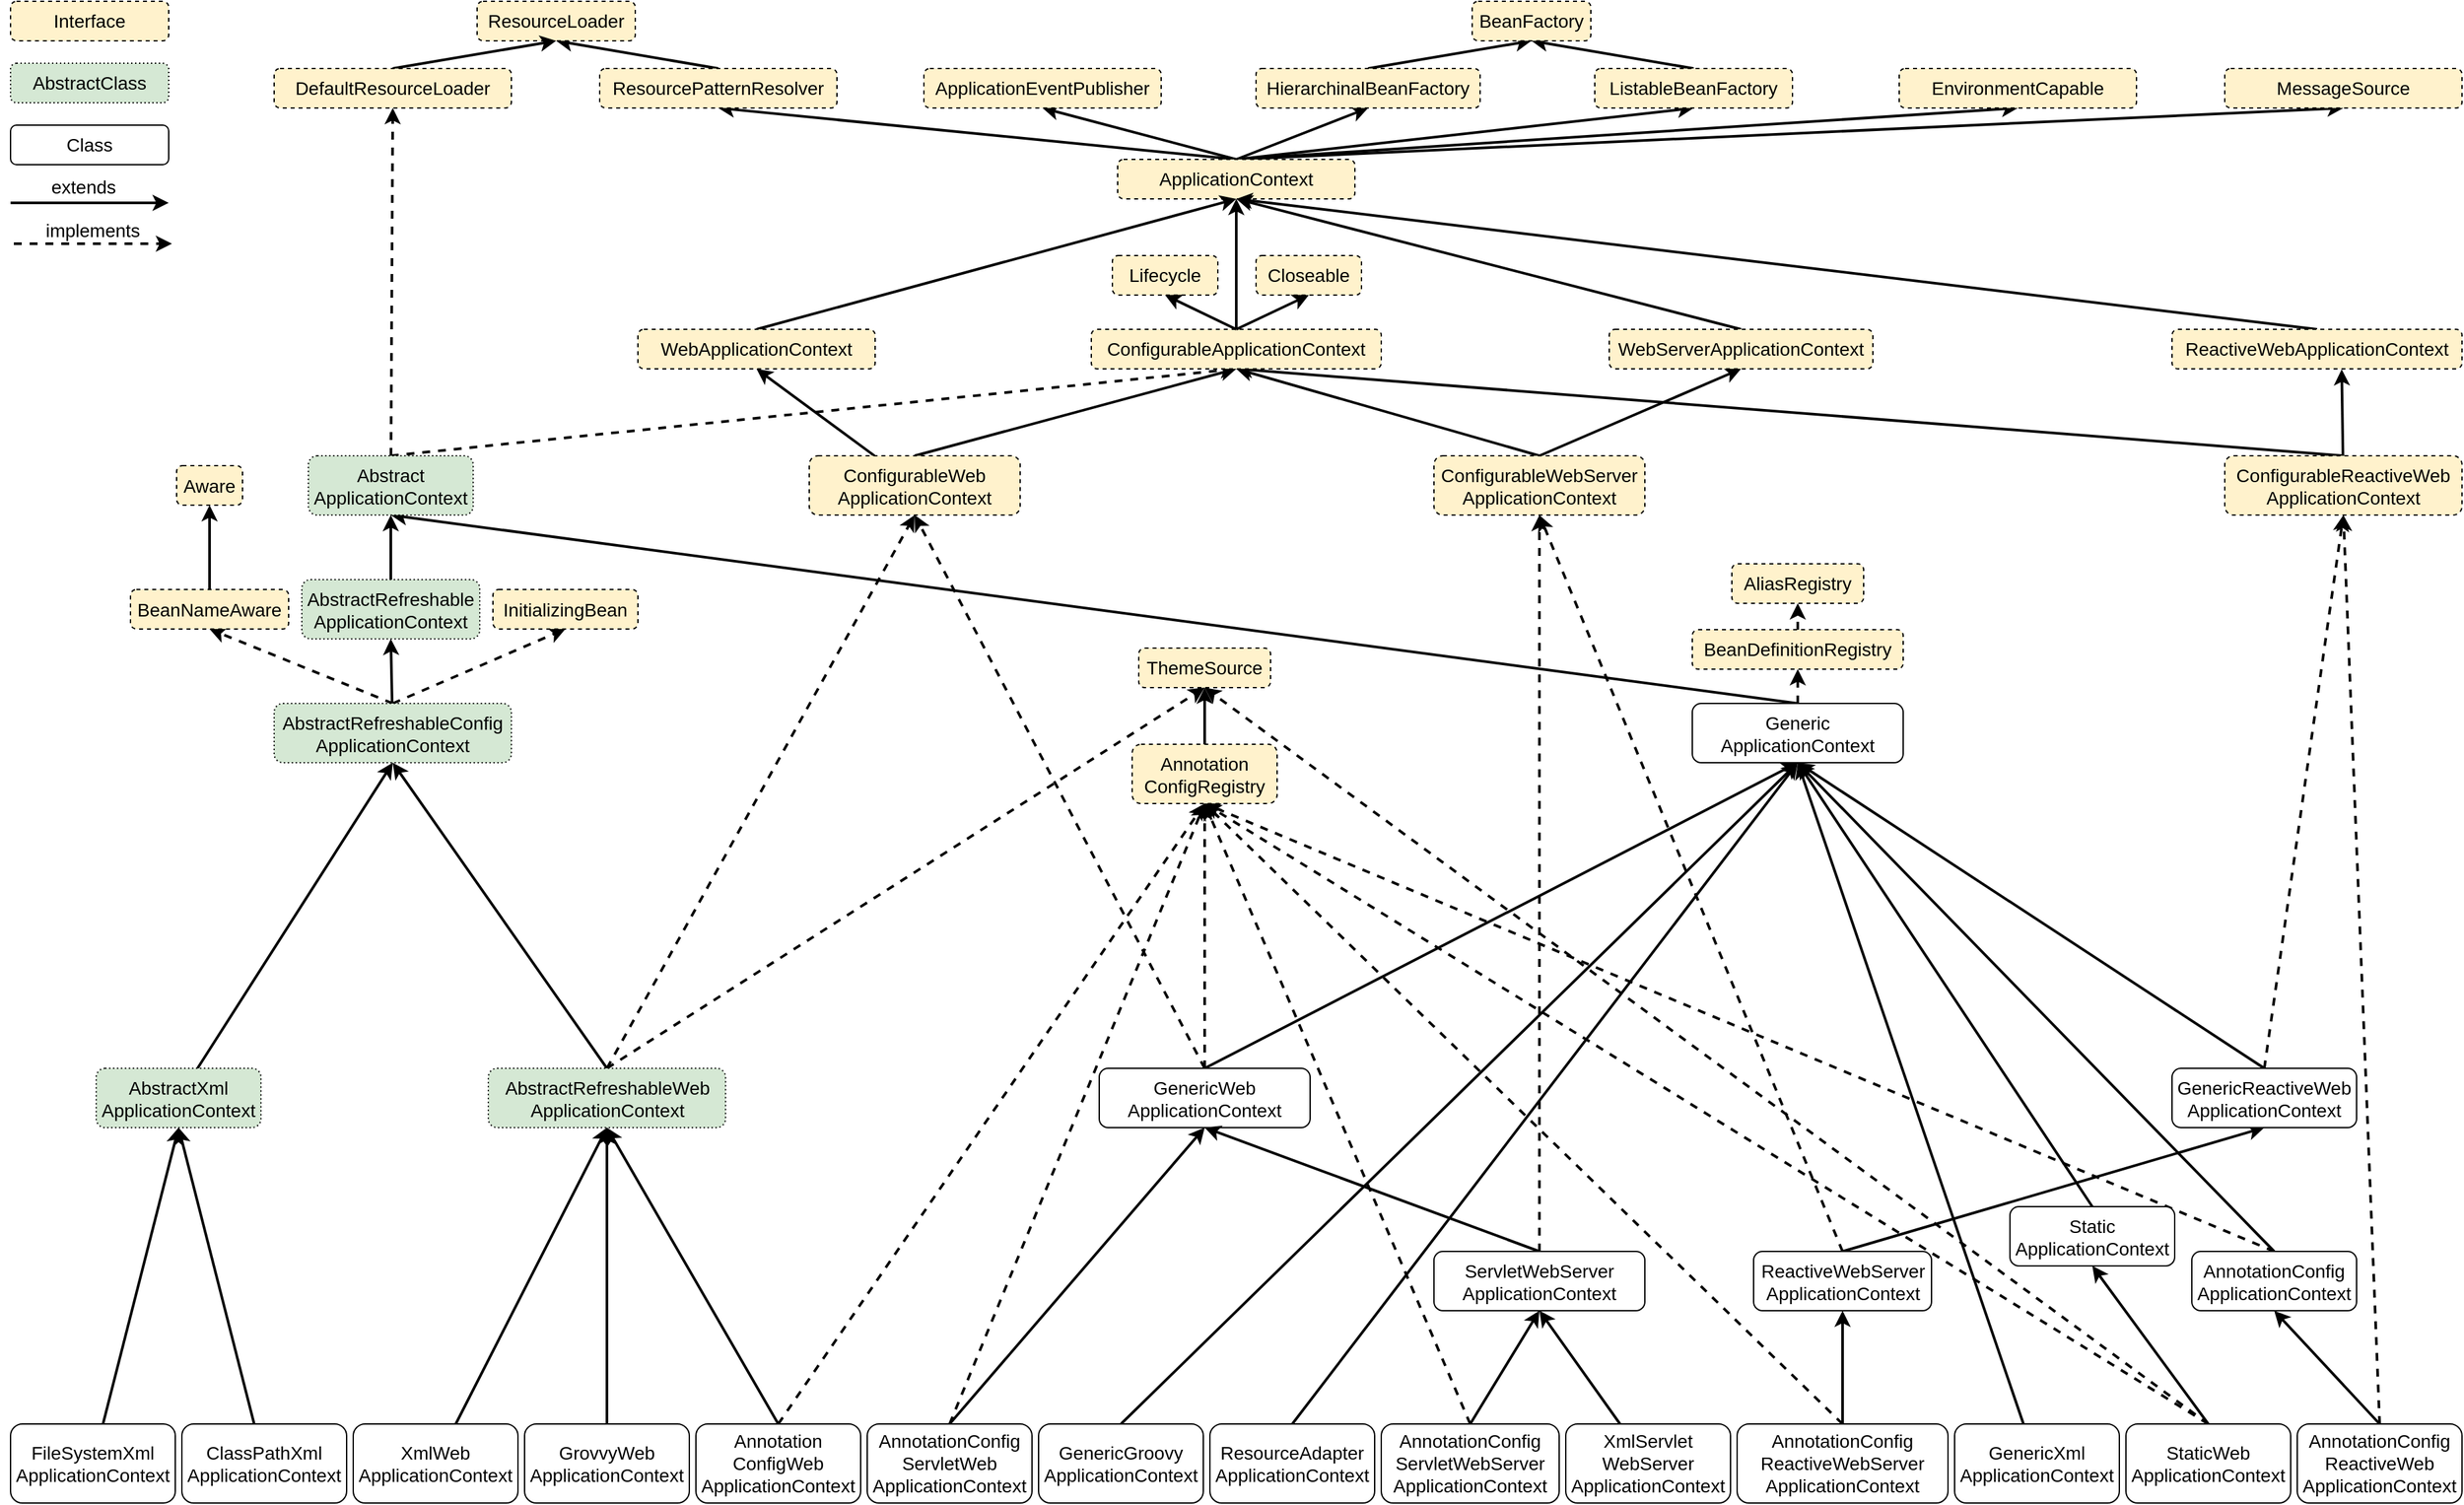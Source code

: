 <mxfile version="20.3.0" type="device" pages="5"><diagram name="ApplicationContext" id="9IuPrKrPT3kU2FOFQ0jT"><mxGraphModel dx="2194" dy="1200" grid="0" gridSize="10" guides="1" tooltips="1" connect="1" arrows="1" fold="1" page="1" pageScale="1" pageWidth="1920" pageHeight="1200" background="#ffffff" math="0" shadow="0"><root><mxCell id="OOglhVN55Y8xAbJyX52K-0"/><mxCell id="OOglhVN55Y8xAbJyX52K-1" parent="OOglhVN55Y8xAbJyX52K-0"/><mxCell id="OOglhVN55Y8xAbJyX52K-2" style="edgeStyle=none;rounded=0;orthogonalLoop=1;jettySize=auto;html=1;exitX=0.5;exitY=0;exitDx=0;exitDy=0;entryX=0.5;entryY=1;entryDx=0;entryDy=0;strokeColor=#000000;fontSize=14;strokeWidth=2;" parent="OOglhVN55Y8xAbJyX52K-1" source="OOglhVN55Y8xAbJyX52K-8" target="OOglhVN55Y8xAbJyX52K-13" edge="1"><mxGeometry relative="1" as="geometry"/></mxCell><mxCell id="OOglhVN55Y8xAbJyX52K-3" style="edgeStyle=none;rounded=0;orthogonalLoop=1;jettySize=auto;html=1;exitX=0.5;exitY=0;exitDx=0;exitDy=0;entryX=0.5;entryY=1;entryDx=0;entryDy=0;strokeColor=#000000;fontSize=14;strokeWidth=2;" parent="OOglhVN55Y8xAbJyX52K-1" source="OOglhVN55Y8xAbJyX52K-8" target="OOglhVN55Y8xAbJyX52K-11" edge="1"><mxGeometry relative="1" as="geometry"/></mxCell><mxCell id="OOglhVN55Y8xAbJyX52K-4" style="edgeStyle=none;rounded=0;orthogonalLoop=1;jettySize=auto;html=1;entryX=0.5;entryY=1;entryDx=0;entryDy=0;strokeColor=#000000;fontSize=14;exitX=0.5;exitY=0;exitDx=0;exitDy=0;strokeWidth=2;" parent="OOglhVN55Y8xAbJyX52K-1" source="OOglhVN55Y8xAbJyX52K-8" target="OOglhVN55Y8xAbJyX52K-9" edge="1"><mxGeometry relative="1" as="geometry"/></mxCell><mxCell id="OOglhVN55Y8xAbJyX52K-5" style="edgeStyle=none;rounded=0;orthogonalLoop=1;jettySize=auto;html=1;exitX=0.5;exitY=0;exitDx=0;exitDy=0;entryX=0.5;entryY=1;entryDx=0;entryDy=0;strokeColor=#000000;fontSize=14;strokeWidth=2;" parent="OOglhVN55Y8xAbJyX52K-1" source="OOglhVN55Y8xAbJyX52K-8" target="OOglhVN55Y8xAbJyX52K-14" edge="1"><mxGeometry relative="1" as="geometry"/></mxCell><mxCell id="OOglhVN55Y8xAbJyX52K-6" style="edgeStyle=none;rounded=0;orthogonalLoop=1;jettySize=auto;html=1;exitX=0.5;exitY=0;exitDx=0;exitDy=0;entryX=0.5;entryY=1;entryDx=0;entryDy=0;strokeColor=#000000;fontSize=14;strokeWidth=2;" parent="OOglhVN55Y8xAbJyX52K-1" source="OOglhVN55Y8xAbJyX52K-8" target="OOglhVN55Y8xAbJyX52K-15" edge="1"><mxGeometry relative="1" as="geometry"/></mxCell><mxCell id="OOglhVN55Y8xAbJyX52K-7" style="edgeStyle=none;rounded=0;orthogonalLoop=1;jettySize=auto;html=1;exitX=0.5;exitY=0;exitDx=0;exitDy=0;strokeColor=#000000;fontSize=14;entryX=0.5;entryY=1;entryDx=0;entryDy=0;strokeWidth=2;" parent="OOglhVN55Y8xAbJyX52K-1" source="OOglhVN55Y8xAbJyX52K-8" target="OOglhVN55Y8xAbJyX52K-17" edge="1"><mxGeometry relative="1" as="geometry"/></mxCell><mxCell id="OOglhVN55Y8xAbJyX52K-8" value="ApplicationContext" style="rounded=1;whiteSpace=wrap;html=1;fillColor=#fff2cc;strokeWidth=1;strokeColor=#000000;fontSize=14;dashed=1;" parent="OOglhVN55Y8xAbJyX52K-1" vertex="1"><mxGeometry x="870" y="150" width="180" height="30" as="geometry"/></mxCell><mxCell id="OOglhVN55Y8xAbJyX52K-9" value="EnvironmentCapable" style="rounded=1;whiteSpace=wrap;html=1;fillColor=#fff2cc;strokeWidth=1;strokeColor=#000000;fontSize=14;dashed=1;" parent="OOglhVN55Y8xAbJyX52K-1" vertex="1"><mxGeometry x="1463" y="81" width="180" height="30" as="geometry"/></mxCell><mxCell id="OOglhVN55Y8xAbJyX52K-10" style="edgeStyle=none;rounded=0;orthogonalLoop=1;jettySize=auto;html=1;exitX=0.5;exitY=0;exitDx=0;exitDy=0;entryX=0.5;entryY=1;entryDx=0;entryDy=0;strokeColor=#000000;fontSize=14;strokeWidth=2;" parent="OOglhVN55Y8xAbJyX52K-1" source="OOglhVN55Y8xAbJyX52K-11" target="OOglhVN55Y8xAbJyX52K-18" edge="1"><mxGeometry relative="1" as="geometry"/></mxCell><mxCell id="OOglhVN55Y8xAbJyX52K-11" value="ListableBeanFactory" style="rounded=1;whiteSpace=wrap;html=1;fillColor=#fff2cc;strokeWidth=1;strokeColor=#000000;fontSize=14;dashed=1;" parent="OOglhVN55Y8xAbJyX52K-1" vertex="1"><mxGeometry x="1232" y="81" width="150" height="30" as="geometry"/></mxCell><mxCell id="OOglhVN55Y8xAbJyX52K-12" style="edgeStyle=none;rounded=0;orthogonalLoop=1;jettySize=auto;html=1;entryX=0.5;entryY=1;entryDx=0;entryDy=0;strokeColor=#000000;fontSize=14;exitX=0.5;exitY=0;exitDx=0;exitDy=0;strokeWidth=2;" parent="OOglhVN55Y8xAbJyX52K-1" source="OOglhVN55Y8xAbJyX52K-13" target="OOglhVN55Y8xAbJyX52K-18" edge="1"><mxGeometry relative="1" as="geometry"/></mxCell><mxCell id="OOglhVN55Y8xAbJyX52K-13" value="HierarchinalBeanFactory" style="rounded=1;whiteSpace=wrap;html=1;fillColor=#fff2cc;strokeWidth=1;strokeColor=#000000;fontSize=14;dashed=1;" parent="OOglhVN55Y8xAbJyX52K-1" vertex="1"><mxGeometry x="975" y="81" width="170" height="30" as="geometry"/></mxCell><mxCell id="OOglhVN55Y8xAbJyX52K-14" value="MessageSource" style="rounded=1;whiteSpace=wrap;html=1;fillColor=#fff2cc;strokeWidth=1;strokeColor=#000000;fontSize=14;dashed=1;" parent="OOglhVN55Y8xAbJyX52K-1" vertex="1"><mxGeometry x="1710" y="81" width="180" height="30" as="geometry"/></mxCell><mxCell id="OOglhVN55Y8xAbJyX52K-15" value="ApplicationEventPublisher" style="rounded=1;whiteSpace=wrap;html=1;fillColor=#fff2cc;strokeWidth=1;strokeColor=#000000;fontSize=14;dashed=1;" parent="OOglhVN55Y8xAbJyX52K-1" vertex="1"><mxGeometry x="723" y="81" width="180" height="30" as="geometry"/></mxCell><mxCell id="OOglhVN55Y8xAbJyX52K-16" style="edgeStyle=none;rounded=0;orthogonalLoop=1;jettySize=auto;html=1;exitX=0.5;exitY=0;exitDx=0;exitDy=0;entryX=0.5;entryY=1;entryDx=0;entryDy=0;strokeColor=#000000;fontSize=14;strokeWidth=2;" parent="OOglhVN55Y8xAbJyX52K-1" source="OOglhVN55Y8xAbJyX52K-17" target="OOglhVN55Y8xAbJyX52K-19" edge="1"><mxGeometry relative="1" as="geometry"/></mxCell><mxCell id="OOglhVN55Y8xAbJyX52K-17" value="ResourcePatternResolver" style="rounded=1;whiteSpace=wrap;html=1;fillColor=#fff2cc;strokeWidth=1;strokeColor=#000000;fontSize=14;dashed=1;" parent="OOglhVN55Y8xAbJyX52K-1" vertex="1"><mxGeometry x="477" y="81" width="180" height="30" as="geometry"/></mxCell><mxCell id="OOglhVN55Y8xAbJyX52K-18" value="BeanFactory" style="rounded=1;whiteSpace=wrap;html=1;fillColor=#fff2cc;strokeWidth=1;strokeColor=#000000;fontSize=14;dashed=1;" parent="OOglhVN55Y8xAbJyX52K-1" vertex="1"><mxGeometry x="1139" y="30" width="90" height="30" as="geometry"/></mxCell><mxCell id="OOglhVN55Y8xAbJyX52K-19" value="ResourceLoader" style="rounded=1;whiteSpace=wrap;html=1;fillColor=#fff2cc;strokeWidth=1;strokeColor=#000000;fontSize=14;dashed=1;" parent="OOglhVN55Y8xAbJyX52K-1" vertex="1"><mxGeometry x="384" y="30" width="120" height="30" as="geometry"/></mxCell><mxCell id="OOglhVN55Y8xAbJyX52K-20" style="edgeStyle=none;rounded=0;orthogonalLoop=1;jettySize=auto;html=1;exitX=0.5;exitY=0;exitDx=0;exitDy=0;fontSize=14;entryX=0.5;entryY=1;entryDx=0;entryDy=0;strokeWidth=2;" parent="OOglhVN55Y8xAbJyX52K-1" source="OOglhVN55Y8xAbJyX52K-22" target="OOglhVN55Y8xAbJyX52K-124" edge="1"><mxGeometry relative="1" as="geometry"/></mxCell><mxCell id="OOglhVN55Y8xAbJyX52K-21" style="edgeStyle=none;rounded=0;orthogonalLoop=1;jettySize=auto;html=1;exitX=0.5;exitY=0;exitDx=0;exitDy=0;entryX=0.5;entryY=1;entryDx=0;entryDy=0;fontSize=14;strokeWidth=2;" parent="OOglhVN55Y8xAbJyX52K-1" source="OOglhVN55Y8xAbJyX52K-22" target="OOglhVN55Y8xAbJyX52K-25" edge="1"><mxGeometry relative="1" as="geometry"/></mxCell><mxCell id="OOglhVN55Y8xAbJyX52K-22" value="ConfigurableWebServer&lt;br style=&quot;font-size: 14px;&quot;&gt;ApplicationContext" style="rounded=1;whiteSpace=wrap;html=1;fillColor=#fff2cc;strokeWidth=1;strokeColor=#000000;fontColor=default;fontSize=14;dashed=1;" parent="OOglhVN55Y8xAbJyX52K-1" vertex="1"><mxGeometry x="1110" y="375" width="160" height="45" as="geometry"/></mxCell><mxCell id="OOglhVN55Y8xAbJyX52K-23" style="edgeStyle=none;rounded=0;orthogonalLoop=1;jettySize=auto;html=1;exitX=0.5;exitY=0;exitDx=0;exitDy=0;entryX=0.5;entryY=1;entryDx=0;entryDy=0;fontSize=14;strokeColor=#000000;strokeWidth=2;" parent="OOglhVN55Y8xAbJyX52K-1" source="OOglhVN55Y8xAbJyX52K-124" target="OOglhVN55Y8xAbJyX52K-8" edge="1"><mxGeometry relative="1" as="geometry"/></mxCell><mxCell id="OOglhVN55Y8xAbJyX52K-24" style="edgeStyle=none;rounded=0;orthogonalLoop=1;jettySize=auto;html=1;entryX=0.5;entryY=1;entryDx=0;entryDy=0;fontSize=14;exitX=0.5;exitY=0;exitDx=0;exitDy=0;strokeColor=#000000;strokeWidth=2;" parent="OOglhVN55Y8xAbJyX52K-1" source="OOglhVN55Y8xAbJyX52K-25" target="OOglhVN55Y8xAbJyX52K-8" edge="1"><mxGeometry relative="1" as="geometry"/></mxCell><mxCell id="OOglhVN55Y8xAbJyX52K-25" value="WebServerApplicationContext" style="rounded=1;whiteSpace=wrap;html=1;fillColor=#fff2cc;strokeWidth=1;strokeColor=#000000;fontSize=14;dashed=1;" parent="OOglhVN55Y8xAbJyX52K-1" vertex="1"><mxGeometry x="1243" y="279" width="200" height="30" as="geometry"/></mxCell><mxCell id="OOglhVN55Y8xAbJyX52K-26" value="" style="edgeStyle=none;rounded=0;orthogonalLoop=1;jettySize=auto;html=1;fontSize=14;entryX=0.5;entryY=1;entryDx=0;entryDy=0;exitX=0.5;exitY=0;exitDx=0;exitDy=0;strokeWidth=2;" parent="OOglhVN55Y8xAbJyX52K-1" source="OOglhVN55Y8xAbJyX52K-28" target="OOglhVN55Y8xAbJyX52K-32" edge="1"><mxGeometry relative="1" as="geometry"/></mxCell><mxCell id="OOglhVN55Y8xAbJyX52K-27" style="edgeStyle=none;rounded=0;orthogonalLoop=1;jettySize=auto;html=1;exitX=0.5;exitY=0;exitDx=0;exitDy=0;entryX=0.5;entryY=1;entryDx=0;entryDy=0;strokeColor=default;fontSize=14;dashed=1;strokeWidth=2;" parent="OOglhVN55Y8xAbJyX52K-1" source="OOglhVN55Y8xAbJyX52K-28" target="OOglhVN55Y8xAbJyX52K-51" edge="1"><mxGeometry relative="1" as="geometry"/></mxCell><mxCell id="OOglhVN55Y8xAbJyX52K-28" value="AnnotationConfig&lt;br style=&quot;font-size: 14px;&quot;&gt;ReactiveWeb&lt;br style=&quot;font-size: 14px;&quot;&gt;ApplicationContext" style="rounded=1;whiteSpace=wrap;html=1;fillColor=#FFFFFF;strokeWidth=1;strokeColor=#000000;fontColor=#000000;fontSize=14;" parent="OOglhVN55Y8xAbJyX52K-1" vertex="1"><mxGeometry x="1765" y="1110" width="125" height="60" as="geometry"/></mxCell><mxCell id="OOglhVN55Y8xAbJyX52K-29" style="edgeStyle=none;rounded=0;orthogonalLoop=1;jettySize=auto;html=1;entryX=0.5;entryY=1;entryDx=0;entryDy=0;fontSize=14;exitX=0.5;exitY=0;exitDx=0;exitDy=0;strokeWidth=2;" parent="OOglhVN55Y8xAbJyX52K-1" source="OOglhVN55Y8xAbJyX52K-32" target="OOglhVN55Y8xAbJyX52K-129" edge="1"><mxGeometry relative="1" as="geometry"/></mxCell><mxCell id="OOglhVN55Y8xAbJyX52K-30" style="edgeStyle=none;rounded=0;orthogonalLoop=1;jettySize=auto;html=1;exitX=0.5;exitY=0;exitDx=0;exitDy=0;entryX=0.5;entryY=1;entryDx=0;entryDy=0;fontSize=14;startArrow=none;dashed=1;strokeWidth=2;" parent="OOglhVN55Y8xAbJyX52K-1" source="OOglhVN55Y8xAbJyX52K-112" target="OOglhVN55Y8xAbJyX52K-113" edge="1"><mxGeometry relative="1" as="geometry"/></mxCell><mxCell id="OOglhVN55Y8xAbJyX52K-31" style="edgeStyle=none;rounded=0;orthogonalLoop=1;jettySize=auto;html=1;entryX=0.5;entryY=1;entryDx=0;entryDy=0;fontSize=14;exitX=0.5;exitY=0;exitDx=0;exitDy=0;dashed=1;strokeWidth=2;" parent="OOglhVN55Y8xAbJyX52K-1" source="OOglhVN55Y8xAbJyX52K-32" target="OOglhVN55Y8xAbJyX52K-113" edge="1"><mxGeometry relative="1" as="geometry"/></mxCell><mxCell id="OOglhVN55Y8xAbJyX52K-32" value="AnnotationConfig&lt;br style=&quot;font-size: 14px;&quot;&gt;ApplicationContext" style="rounded=1;whiteSpace=wrap;html=1;fillColor=#FFFFFF;strokeWidth=1;strokeColor=#000000;fontColor=#000000;fontSize=14;" parent="OOglhVN55Y8xAbJyX52K-1" vertex="1"><mxGeometry x="1685" y="979" width="125" height="45" as="geometry"/></mxCell><mxCell id="OOglhVN55Y8xAbJyX52K-33" style="edgeStyle=none;rounded=0;orthogonalLoop=1;jettySize=auto;html=1;exitX=0;exitY=0.5;exitDx=0;exitDy=0;fontSize=14;" parent="OOglhVN55Y8xAbJyX52K-1" source="OOglhVN55Y8xAbJyX52K-32" target="OOglhVN55Y8xAbJyX52K-32" edge="1"><mxGeometry relative="1" as="geometry"/></mxCell><mxCell id="OOglhVN55Y8xAbJyX52K-34" style="edgeStyle=none;rounded=0;orthogonalLoop=1;jettySize=auto;html=1;entryX=0.5;entryY=1;entryDx=0;entryDy=0;exitX=0.5;exitY=0;exitDx=0;exitDy=0;fontSize=14;strokeWidth=2;" parent="OOglhVN55Y8xAbJyX52K-1" source="OOglhVN55Y8xAbJyX52K-129" target="OOglhVN55Y8xAbJyX52K-37" edge="1"><mxGeometry relative="1" as="geometry"/></mxCell><mxCell id="OOglhVN55Y8xAbJyX52K-35" style="edgeStyle=none;rounded=0;orthogonalLoop=1;jettySize=auto;html=1;exitX=0.5;exitY=0;exitDx=0;exitDy=0;entryX=0.5;entryY=1;entryDx=0;entryDy=0;fontSize=14;dashed=1;strokeWidth=2;" parent="OOglhVN55Y8xAbJyX52K-1" source="OOglhVN55Y8xAbJyX52K-37" target="OOglhVN55Y8xAbJyX52K-124" edge="1"><mxGeometry relative="1" as="geometry"/></mxCell><mxCell id="OOglhVN55Y8xAbJyX52K-36" style="edgeStyle=none;rounded=0;orthogonalLoop=1;jettySize=auto;html=1;entryX=0.5;entryY=1;entryDx=0;entryDy=0;dashed=1;strokeColor=#000000;fontSize=14;strokeWidth=2;" parent="OOglhVN55Y8xAbJyX52K-1" source="OOglhVN55Y8xAbJyX52K-37" target="OOglhVN55Y8xAbJyX52K-39" edge="1"><mxGeometry relative="1" as="geometry"/></mxCell><mxCell id="OOglhVN55Y8xAbJyX52K-37" value="Abstract&lt;br style=&quot;font-size: 14px;&quot;&gt;ApplicationContext" style="rounded=1;whiteSpace=wrap;html=1;fillColor=#d5e8d4;strokeWidth=1;strokeColor=#000000;fontSize=14;dashed=1;dashPattern=1 2;" parent="OOglhVN55Y8xAbJyX52K-1" vertex="1"><mxGeometry x="256" y="375" width="125" height="45" as="geometry"/></mxCell><mxCell id="OOglhVN55Y8xAbJyX52K-38" style="edgeStyle=none;rounded=0;orthogonalLoop=1;jettySize=auto;html=1;entryX=0.5;entryY=1;entryDx=0;entryDy=0;strokeColor=#000000;fontSize=14;exitX=0.5;exitY=0;exitDx=0;exitDy=0;strokeWidth=2;" parent="OOglhVN55Y8xAbJyX52K-1" source="OOglhVN55Y8xAbJyX52K-39" target="OOglhVN55Y8xAbJyX52K-19" edge="1"><mxGeometry relative="1" as="geometry"/></mxCell><mxCell id="OOglhVN55Y8xAbJyX52K-39" value="DefaultResourceLoader" style="rounded=1;whiteSpace=wrap;html=1;fillColor=#fff2cc;strokeWidth=1;strokeColor=#000000;fontSize=14;dashed=1;" parent="OOglhVN55Y8xAbJyX52K-1" vertex="1"><mxGeometry x="230" y="81" width="180" height="30" as="geometry"/></mxCell><mxCell id="OOglhVN55Y8xAbJyX52K-40" style="edgeStyle=none;rounded=0;orthogonalLoop=1;jettySize=auto;html=1;entryX=0.5;entryY=1;entryDx=0;entryDy=0;fontSize=14;strokeWidth=2;" parent="OOglhVN55Y8xAbJyX52K-1" source="OOglhVN55Y8xAbJyX52K-42" target="OOglhVN55Y8xAbJyX52K-45" edge="1"><mxGeometry relative="1" as="geometry"/></mxCell><mxCell id="OOglhVN55Y8xAbJyX52K-41" style="edgeStyle=none;rounded=0;orthogonalLoop=1;jettySize=auto;html=1;exitX=0.5;exitY=0;exitDx=0;exitDy=0;entryX=0.5;entryY=1;entryDx=0;entryDy=0;fontSize=14;dashed=1;strokeWidth=2;" parent="OOglhVN55Y8xAbJyX52K-1" source="OOglhVN55Y8xAbJyX52K-42" target="OOglhVN55Y8xAbJyX52K-113" edge="1"><mxGeometry relative="1" as="geometry"/></mxCell><mxCell id="OOglhVN55Y8xAbJyX52K-42" value="AnnotationConfig&lt;br style=&quot;font-size: 14px;&quot;&gt;ReactiveWebServer&lt;br style=&quot;font-size: 14px;&quot;&gt;ApplicationContext" style="rounded=1;whiteSpace=wrap;html=1;fillColor=#FFFFFF;strokeWidth=1;strokeColor=#000000;fontColor=#000000;fontSize=14;" parent="OOglhVN55Y8xAbJyX52K-1" vertex="1"><mxGeometry x="1340" y="1110" width="160" height="60" as="geometry"/></mxCell><mxCell id="OOglhVN55Y8xAbJyX52K-43" value="" style="edgeStyle=none;rounded=0;orthogonalLoop=1;jettySize=auto;html=1;fontSize=14;exitX=0.5;exitY=0;exitDx=0;exitDy=0;entryX=0.5;entryY=1;entryDx=0;entryDy=0;strokeWidth=2;" parent="OOglhVN55Y8xAbJyX52K-1" source="OOglhVN55Y8xAbJyX52K-45" target="OOglhVN55Y8xAbJyX52K-48" edge="1"><mxGeometry relative="1" as="geometry"/></mxCell><mxCell id="OOglhVN55Y8xAbJyX52K-44" style="edgeStyle=none;rounded=0;orthogonalLoop=1;jettySize=auto;html=1;exitX=0.5;exitY=0;exitDx=0;exitDy=0;entryX=0.5;entryY=1;entryDx=0;entryDy=0;fontSize=14;dashed=1;strokeWidth=2;" parent="OOglhVN55Y8xAbJyX52K-1" source="OOglhVN55Y8xAbJyX52K-45" target="OOglhVN55Y8xAbJyX52K-22" edge="1"><mxGeometry relative="1" as="geometry"/></mxCell><mxCell id="OOglhVN55Y8xAbJyX52K-45" value="ReactiveWebServer&lt;br style=&quot;font-size: 14px;&quot;&gt;ApplicationContext" style="rounded=1;whiteSpace=wrap;html=1;fillColor=#FFFFFF;strokeWidth=1;strokeColor=#000000;fontColor=#000000;fontSize=14;" parent="OOglhVN55Y8xAbJyX52K-1" vertex="1"><mxGeometry x="1352.5" y="979" width="135" height="45" as="geometry"/></mxCell><mxCell id="OOglhVN55Y8xAbJyX52K-46" style="edgeStyle=none;rounded=0;orthogonalLoop=1;jettySize=auto;html=1;exitX=0.5;exitY=0;exitDx=0;exitDy=0;entryX=0.5;entryY=1;entryDx=0;entryDy=0;fontSize=14;strokeWidth=2;" parent="OOglhVN55Y8xAbJyX52K-1" source="OOglhVN55Y8xAbJyX52K-48" target="OOglhVN55Y8xAbJyX52K-129" edge="1"><mxGeometry relative="1" as="geometry"/></mxCell><mxCell id="OOglhVN55Y8xAbJyX52K-47" value="" style="edgeStyle=none;rounded=0;orthogonalLoop=1;jettySize=auto;html=1;fontSize=14;entryX=0.5;entryY=1;entryDx=0;entryDy=0;exitX=0.5;exitY=0;exitDx=0;exitDy=0;dashed=1;strokeWidth=2;" parent="OOglhVN55Y8xAbJyX52K-1" source="OOglhVN55Y8xAbJyX52K-48" target="OOglhVN55Y8xAbJyX52K-51" edge="1"><mxGeometry relative="1" as="geometry"/></mxCell><mxCell id="OOglhVN55Y8xAbJyX52K-48" value="GenericReactiveWeb&lt;br style=&quot;font-size: 14px;&quot;&gt;ApplicationContext" style="rounded=1;whiteSpace=wrap;html=1;fillColor=#FFFFFF;strokeWidth=1;strokeColor=#000000;fontColor=#000000;fontSize=14;" parent="OOglhVN55Y8xAbJyX52K-1" vertex="1"><mxGeometry x="1670" y="840" width="140" height="45" as="geometry"/></mxCell><mxCell id="OOglhVN55Y8xAbJyX52K-49" style="edgeStyle=none;rounded=0;orthogonalLoop=1;jettySize=auto;html=1;entryX=0.5;entryY=1;entryDx=0;entryDy=0;fontSize=14;exitX=0.5;exitY=0;exitDx=0;exitDy=0;strokeWidth=2;" parent="OOglhVN55Y8xAbJyX52K-1" source="OOglhVN55Y8xAbJyX52K-51" target="OOglhVN55Y8xAbJyX52K-124" edge="1"><mxGeometry relative="1" as="geometry"/></mxCell><mxCell id="OOglhVN55Y8xAbJyX52K-50" style="edgeStyle=none;rounded=0;orthogonalLoop=1;jettySize=auto;html=1;entryX=0.585;entryY=1.011;entryDx=0;entryDy=0;strokeColor=#000000;fontSize=14;entryPerimeter=0;strokeWidth=2;" parent="OOglhVN55Y8xAbJyX52K-1" source="OOglhVN55Y8xAbJyX52K-51" target="OOglhVN55Y8xAbJyX52K-53" edge="1"><mxGeometry relative="1" as="geometry"/></mxCell><mxCell id="OOglhVN55Y8xAbJyX52K-51" value="ConfigurableReactiveWeb&lt;br style=&quot;font-size: 14px;&quot;&gt;ApplicationContext" style="rounded=1;whiteSpace=wrap;html=1;fillColor=#fff2cc;strokeWidth=1;strokeColor=#000000;fontColor=default;fontSize=14;dashed=1;" parent="OOglhVN55Y8xAbJyX52K-1" vertex="1"><mxGeometry x="1710" y="375" width="180" height="45" as="geometry"/></mxCell><mxCell id="OOglhVN55Y8xAbJyX52K-52" style="edgeStyle=none;rounded=0;orthogonalLoop=1;jettySize=auto;html=1;entryX=0.5;entryY=1;entryDx=0;entryDy=0;fontSize=14;strokeColor=#000000;exitX=0.5;exitY=0;exitDx=0;exitDy=0;strokeWidth=2;" parent="OOglhVN55Y8xAbJyX52K-1" source="OOglhVN55Y8xAbJyX52K-53" target="OOglhVN55Y8xAbJyX52K-8" edge="1"><mxGeometry relative="1" as="geometry"/></mxCell><mxCell id="OOglhVN55Y8xAbJyX52K-53" value="ReactiveWebApplicationContext" style="rounded=1;whiteSpace=wrap;html=1;fillColor=#fff2cc;strokeWidth=1;strokeColor=#000000;fontSize=14;dashed=1;" parent="OOglhVN55Y8xAbJyX52K-1" vertex="1"><mxGeometry x="1670" y="279" width="220" height="30" as="geometry"/></mxCell><mxCell id="OOglhVN55Y8xAbJyX52K-54" value="" style="edgeStyle=none;rounded=0;orthogonalLoop=1;jettySize=auto;html=1;entryX=0.5;entryY=1;entryDx=0;entryDy=0;exitX=0.5;exitY=0;exitDx=0;exitDy=0;fontSize=14;strokeWidth=2;" parent="OOglhVN55Y8xAbJyX52K-1" source="OOglhVN55Y8xAbJyX52K-112" target="OOglhVN55Y8xAbJyX52K-58" edge="1"><mxGeometry relative="1" as="geometry"/></mxCell><mxCell id="OOglhVN55Y8xAbJyX52K-55" style="edgeStyle=none;rounded=0;orthogonalLoop=1;jettySize=auto;html=1;entryX=0.5;entryY=1;entryDx=0;entryDy=0;fontSize=14;exitX=0.5;exitY=0;exitDx=0;exitDy=0;strokeWidth=2;" parent="OOglhVN55Y8xAbJyX52K-1" source="OOglhVN55Y8xAbJyX52K-58" target="OOglhVN55Y8xAbJyX52K-129" edge="1"><mxGeometry relative="1" as="geometry"/></mxCell><mxCell id="OOglhVN55Y8xAbJyX52K-56" value="" style="edgeStyle=none;rounded=0;orthogonalLoop=1;jettySize=auto;html=1;fontSize=14;startArrow=none;entryX=0.5;entryY=1;entryDx=0;entryDy=0;strokeWidth=2;" parent="OOglhVN55Y8xAbJyX52K-1" source="OOglhVN55Y8xAbJyX52K-113" target="OOglhVN55Y8xAbJyX52K-64" edge="1"><mxGeometry relative="1" as="geometry"/></mxCell><mxCell id="OOglhVN55Y8xAbJyX52K-57" style="edgeStyle=none;rounded=0;orthogonalLoop=1;jettySize=auto;html=1;exitX=0.5;exitY=0;exitDx=0;exitDy=0;entryX=0.5;entryY=1;entryDx=0;entryDy=0;dashed=1;strokeColor=#000000;fontSize=14;strokeWidth=2;" parent="OOglhVN55Y8xAbJyX52K-1" source="OOglhVN55Y8xAbJyX52K-58" target="OOglhVN55Y8xAbJyX52K-61" edge="1"><mxGeometry relative="1" as="geometry"/></mxCell><mxCell id="OOglhVN55Y8xAbJyX52K-58" value="GenericWeb&lt;br style=&quot;font-size: 14px;&quot;&gt;ApplicationContext" style="rounded=1;whiteSpace=wrap;html=1;fillColor=#FFFFFF;strokeWidth=1;strokeColor=#000000;fontColor=#000000;fontSize=14;" parent="OOglhVN55Y8xAbJyX52K-1" vertex="1"><mxGeometry x="856" y="840" width="160" height="45" as="geometry"/></mxCell><mxCell id="OOglhVN55Y8xAbJyX52K-59" style="edgeStyle=none;rounded=0;orthogonalLoop=1;jettySize=auto;html=1;entryX=0.5;entryY=1;entryDx=0;entryDy=0;exitX=0.5;exitY=0;exitDx=0;exitDy=0;fontSize=14;strokeWidth=2;" parent="OOglhVN55Y8xAbJyX52K-1" source="OOglhVN55Y8xAbJyX52K-61" target="OOglhVN55Y8xAbJyX52K-124" edge="1"><mxGeometry relative="1" as="geometry"/></mxCell><mxCell id="OOglhVN55Y8xAbJyX52K-60" value="" style="edgeStyle=none;rounded=0;orthogonalLoop=1;jettySize=auto;html=1;fontSize=14;entryX=0.5;entryY=1;entryDx=0;entryDy=0;strokeWidth=2;" parent="OOglhVN55Y8xAbJyX52K-1" source="OOglhVN55Y8xAbJyX52K-61" target="OOglhVN55Y8xAbJyX52K-63" edge="1"><mxGeometry relative="1" as="geometry"/></mxCell><mxCell id="OOglhVN55Y8xAbJyX52K-61" value="ConfigurableWeb&lt;br style=&quot;font-size: 14px;&quot;&gt;ApplicationContext" style="rounded=1;whiteSpace=wrap;html=1;fillColor=#fff2cc;strokeWidth=1;strokeColor=#000000;fontColor=default;fontSize=14;dashed=1;" parent="OOglhVN55Y8xAbJyX52K-1" vertex="1"><mxGeometry x="636" y="375" width="160" height="45" as="geometry"/></mxCell><mxCell id="OOglhVN55Y8xAbJyX52K-62" style="edgeStyle=none;rounded=0;orthogonalLoop=1;jettySize=auto;html=1;entryX=0.5;entryY=1;entryDx=0;entryDy=0;fontSize=14;strokeColor=#000000;exitX=0.5;exitY=0;exitDx=0;exitDy=0;strokeWidth=2;" parent="OOglhVN55Y8xAbJyX52K-1" source="OOglhVN55Y8xAbJyX52K-63" target="OOglhVN55Y8xAbJyX52K-8" edge="1"><mxGeometry relative="1" as="geometry"/></mxCell><mxCell id="OOglhVN55Y8xAbJyX52K-63" value="WebApplicationContext" style="rounded=1;whiteSpace=wrap;html=1;fillColor=#fff2cc;strokeWidth=1;strokeColor=#000000;fontSize=14;dashed=1;" parent="OOglhVN55Y8xAbJyX52K-1" vertex="1"><mxGeometry x="506" y="279" width="180" height="30" as="geometry"/></mxCell><mxCell id="OOglhVN55Y8xAbJyX52K-64" value="ThemeSource" style="rounded=1;whiteSpace=wrap;html=1;fillColor=#fff2cc;strokeWidth=1;strokeColor=#000000;fontColor=default;fontSize=14;dashed=1;" parent="OOglhVN55Y8xAbJyX52K-1" vertex="1"><mxGeometry x="886" y="521" width="100" height="30" as="geometry"/></mxCell><mxCell id="OOglhVN55Y8xAbJyX52K-65" value="" style="edgeStyle=none;rounded=0;orthogonalLoop=1;jettySize=auto;html=1;fontSize=14;entryX=0.5;entryY=1;entryDx=0;entryDy=0;exitX=0.5;exitY=0;exitDx=0;exitDy=0;strokeWidth=2;" parent="OOglhVN55Y8xAbJyX52K-1" source="OOglhVN55Y8xAbJyX52K-67" target="OOglhVN55Y8xAbJyX52K-70" edge="1"><mxGeometry relative="1" as="geometry"/></mxCell><mxCell id="OOglhVN55Y8xAbJyX52K-66" style="edgeStyle=none;rounded=0;orthogonalLoop=1;jettySize=auto;html=1;entryX=0.5;entryY=1;entryDx=0;entryDy=0;dashed=1;strokeColor=#000000;fontSize=14;exitX=0.5;exitY=0;exitDx=0;exitDy=0;strokeWidth=2;" parent="OOglhVN55Y8xAbJyX52K-1" source="OOglhVN55Y8xAbJyX52K-67" target="OOglhVN55Y8xAbJyX52K-113" edge="1"><mxGeometry relative="1" as="geometry"/></mxCell><mxCell id="OOglhVN55Y8xAbJyX52K-67" value="AnnotationConfig&lt;br style=&quot;font-size: 14px;&quot;&gt;ServletWebServer&lt;br style=&quot;font-size: 14px;&quot;&gt;ApplicationContext" style="rounded=1;whiteSpace=wrap;html=1;fillColor=#FFFFFF;strokeWidth=1;strokeColor=#000000;fontColor=#000000;fontSize=14;" parent="OOglhVN55Y8xAbJyX52K-1" vertex="1"><mxGeometry x="1070" y="1110" width="135" height="60" as="geometry"/></mxCell><mxCell id="OOglhVN55Y8xAbJyX52K-68" style="edgeStyle=none;rounded=0;orthogonalLoop=1;jettySize=auto;html=1;entryX=0.5;entryY=1;entryDx=0;entryDy=0;fontSize=14;exitX=0.5;exitY=0;exitDx=0;exitDy=0;strokeWidth=2;" parent="OOglhVN55Y8xAbJyX52K-1" source="OOglhVN55Y8xAbJyX52K-70" target="OOglhVN55Y8xAbJyX52K-58" edge="1"><mxGeometry relative="1" as="geometry"/></mxCell><mxCell id="OOglhVN55Y8xAbJyX52K-69" style="edgeStyle=none;rounded=0;orthogonalLoop=1;jettySize=auto;html=1;exitX=0.5;exitY=0;exitDx=0;exitDy=0;entryX=0.5;entryY=1;entryDx=0;entryDy=0;dashed=1;strokeColor=#000000;fontSize=14;strokeWidth=2;" parent="OOglhVN55Y8xAbJyX52K-1" source="OOglhVN55Y8xAbJyX52K-70" target="OOglhVN55Y8xAbJyX52K-22" edge="1"><mxGeometry relative="1" as="geometry"/></mxCell><mxCell id="OOglhVN55Y8xAbJyX52K-70" value="ServletWebServer&lt;br style=&quot;font-size: 14px;&quot;&gt;ApplicationContext" style="rounded=1;whiteSpace=wrap;html=1;fillColor=#FFFFFF;strokeWidth=1;strokeColor=#000000;fontColor=#000000;fontSize=14;verticalAlign=middle;align=center;horizontal=1;" parent="OOglhVN55Y8xAbJyX52K-1" vertex="1"><mxGeometry x="1110" y="979" width="160" height="45" as="geometry"/></mxCell><mxCell id="OOglhVN55Y8xAbJyX52K-71" style="edgeStyle=none;rounded=0;orthogonalLoop=1;jettySize=auto;html=1;entryX=0.5;entryY=1;entryDx=0;entryDy=0;fontSize=14;strokeWidth=2;" parent="OOglhVN55Y8xAbJyX52K-1" source="OOglhVN55Y8xAbJyX52K-72" target="OOglhVN55Y8xAbJyX52K-70" edge="1"><mxGeometry relative="1" as="geometry"/></mxCell><mxCell id="OOglhVN55Y8xAbJyX52K-72" value="XmlServlet&lt;br style=&quot;font-size: 14px;&quot;&gt;WebServer&lt;br style=&quot;font-size: 14px;&quot;&gt;ApplicationContext" style="rounded=1;whiteSpace=wrap;html=1;fillColor=#FFFFFF;strokeWidth=1;strokeColor=#000000;fontColor=#000000;fontSize=14;verticalAlign=middle;align=center;horizontal=1;" parent="OOglhVN55Y8xAbJyX52K-1" vertex="1"><mxGeometry x="1210" y="1110" width="125" height="60" as="geometry"/></mxCell><mxCell id="OOglhVN55Y8xAbJyX52K-73" style="edgeStyle=none;rounded=0;orthogonalLoop=1;jettySize=auto;html=1;entryX=0.5;entryY=1;entryDx=0;entryDy=0;fontSize=14;strokeWidth=2;" parent="OOglhVN55Y8xAbJyX52K-1" source="OOglhVN55Y8xAbJyX52K-74" target="OOglhVN55Y8xAbJyX52K-37" edge="1"><mxGeometry relative="1" as="geometry"/></mxCell><mxCell id="OOglhVN55Y8xAbJyX52K-74" value="AbstractRefreshable&lt;br style=&quot;font-size: 14px;&quot;&gt;ApplicationContext" style="rounded=1;whiteSpace=wrap;html=1;fillColor=#d5e8d4;strokeWidth=1;strokeColor=#000000;fontColor=default;fontSize=14;dashed=1;dashPattern=1 2;" parent="OOglhVN55Y8xAbJyX52K-1" vertex="1"><mxGeometry x="251" y="469" width="135" height="45" as="geometry"/></mxCell><mxCell id="OOglhVN55Y8xAbJyX52K-75" style="edgeStyle=none;rounded=0;orthogonalLoop=1;jettySize=auto;html=1;entryX=0.5;entryY=1;entryDx=0;entryDy=0;fontSize=14;strokeWidth=2;" parent="OOglhVN55Y8xAbJyX52K-1" source="OOglhVN55Y8xAbJyX52K-78" target="OOglhVN55Y8xAbJyX52K-74" edge="1"><mxGeometry relative="1" as="geometry"/></mxCell><mxCell id="OOglhVN55Y8xAbJyX52K-76" style="edgeStyle=none;rounded=0;orthogonalLoop=1;jettySize=auto;html=1;exitX=0.5;exitY=0;exitDx=0;exitDy=0;entryX=0.5;entryY=1;entryDx=0;entryDy=0;dashed=1;strokeColor=#000000;fontSize=14;strokeWidth=2;" parent="OOglhVN55Y8xAbJyX52K-1" source="OOglhVN55Y8xAbJyX52K-78" target="OOglhVN55Y8xAbJyX52K-82" edge="1"><mxGeometry relative="1" as="geometry"/></mxCell><mxCell id="OOglhVN55Y8xAbJyX52K-77" style="edgeStyle=none;rounded=0;orthogonalLoop=1;jettySize=auto;html=1;exitX=0.5;exitY=0;exitDx=0;exitDy=0;entryX=0.5;entryY=1;entryDx=0;entryDy=0;dashed=1;strokeColor=#000000;fontSize=14;strokeWidth=2;" parent="OOglhVN55Y8xAbJyX52K-1" source="OOglhVN55Y8xAbJyX52K-78" target="OOglhVN55Y8xAbJyX52K-80" edge="1"><mxGeometry relative="1" as="geometry"/></mxCell><mxCell id="OOglhVN55Y8xAbJyX52K-78" value="AbstractRefreshableConfig&lt;br style=&quot;font-size: 14px;&quot;&gt;ApplicationContext" style="rounded=1;whiteSpace=wrap;html=1;fillColor=#d5e8d4;strokeWidth=1;strokeColor=#000000;fontColor=default;fontSize=14;dashed=1;dashPattern=1 2;" parent="OOglhVN55Y8xAbJyX52K-1" vertex="1"><mxGeometry x="230" y="563" width="180" height="45" as="geometry"/></mxCell><mxCell id="OOglhVN55Y8xAbJyX52K-79" value="" style="edgeStyle=none;rounded=0;orthogonalLoop=1;jettySize=auto;html=1;fontSize=14;strokeWidth=2;" parent="OOglhVN55Y8xAbJyX52K-1" source="OOglhVN55Y8xAbJyX52K-80" target="OOglhVN55Y8xAbJyX52K-81" edge="1"><mxGeometry relative="1" as="geometry"/></mxCell><mxCell id="OOglhVN55Y8xAbJyX52K-80" value="BeanNameAware" style="rounded=1;whiteSpace=wrap;html=1;fillColor=#fff2cc;strokeWidth=1;strokeColor=#000000;fontColor=default;fontSize=14;dashed=1;" parent="OOglhVN55Y8xAbJyX52K-1" vertex="1"><mxGeometry x="121" y="476.5" width="120" height="30" as="geometry"/></mxCell><mxCell id="OOglhVN55Y8xAbJyX52K-81" value="Aware" style="rounded=1;whiteSpace=wrap;html=1;fillColor=#fff2cc;strokeWidth=1;strokeColor=#000000;fontColor=default;fontSize=14;dashed=1;" parent="OOglhVN55Y8xAbJyX52K-1" vertex="1"><mxGeometry x="156" y="382.5" width="50" height="30" as="geometry"/></mxCell><mxCell id="OOglhVN55Y8xAbJyX52K-82" value="InitializingBean" style="rounded=1;whiteSpace=wrap;html=1;fillColor=#fff2cc;strokeWidth=1;strokeColor=#000000;fontColor=default;fontSize=14;dashed=1;" parent="OOglhVN55Y8xAbJyX52K-1" vertex="1"><mxGeometry x="396" y="476.5" width="110" height="30" as="geometry"/></mxCell><mxCell id="OOglhVN55Y8xAbJyX52K-83" style="edgeStyle=none;rounded=0;orthogonalLoop=1;jettySize=auto;html=1;entryX=0.5;entryY=1;entryDx=0;entryDy=0;fontSize=14;strokeWidth=2;" parent="OOglhVN55Y8xAbJyX52K-1" source="OOglhVN55Y8xAbJyX52K-84" target="OOglhVN55Y8xAbJyX52K-78" edge="1"><mxGeometry relative="1" as="geometry"/></mxCell><mxCell id="OOglhVN55Y8xAbJyX52K-84" value="AbstractXml&lt;br style=&quot;font-size: 14px;&quot;&gt;ApplicationContext" style="rounded=1;whiteSpace=wrap;html=1;fillColor=#d5e8d4;strokeWidth=1;strokeColor=#000000;fontColor=default;fontSize=14;dashed=1;dashPattern=1 2;" parent="OOglhVN55Y8xAbJyX52K-1" vertex="1"><mxGeometry x="95" y="840" width="125" height="45" as="geometry"/></mxCell><mxCell id="OOglhVN55Y8xAbJyX52K-85" style="edgeStyle=none;rounded=0;orthogonalLoop=1;jettySize=auto;html=1;entryX=0.5;entryY=1;entryDx=0;entryDy=0;fontSize=14;strokeWidth=2;" parent="OOglhVN55Y8xAbJyX52K-1" source="OOglhVN55Y8xAbJyX52K-86" target="OOglhVN55Y8xAbJyX52K-84" edge="1"><mxGeometry relative="1" as="geometry"/></mxCell><mxCell id="OOglhVN55Y8xAbJyX52K-86" value="ClassPathXml&lt;br style=&quot;font-size: 14px;&quot;&gt;ApplicationContext" style="rounded=1;whiteSpace=wrap;html=1;fillColor=#FFFFFF;strokeWidth=1;strokeColor=#000000;fontColor=#000000;fontSize=14;" parent="OOglhVN55Y8xAbJyX52K-1" vertex="1"><mxGeometry x="160" y="1110" width="125" height="60" as="geometry"/></mxCell><mxCell id="OOglhVN55Y8xAbJyX52K-87" style="edgeStyle=none;rounded=0;orthogonalLoop=1;jettySize=auto;html=1;entryX=0.5;entryY=1;entryDx=0;entryDy=0;fontSize=14;strokeWidth=2;" parent="OOglhVN55Y8xAbJyX52K-1" source="OOglhVN55Y8xAbJyX52K-88" target="OOglhVN55Y8xAbJyX52K-84" edge="1"><mxGeometry relative="1" as="geometry"/></mxCell><mxCell id="OOglhVN55Y8xAbJyX52K-88" value="FileSystemXml&lt;br style=&quot;font-size: 14px;&quot;&gt;ApplicationContext" style="rounded=1;whiteSpace=wrap;html=1;fillColor=#FFFFFF;strokeWidth=1;strokeColor=#000000;fontColor=#000000;fontSize=14;" parent="OOglhVN55Y8xAbJyX52K-1" vertex="1"><mxGeometry x="30" y="1110" width="125" height="60" as="geometry"/></mxCell><mxCell id="OOglhVN55Y8xAbJyX52K-89" style="edgeStyle=none;rounded=0;orthogonalLoop=1;jettySize=auto;html=1;exitX=0.5;exitY=0;exitDx=0;exitDy=0;entryX=0.5;entryY=1;entryDx=0;entryDy=0;fontSize=14;strokeWidth=2;" parent="OOglhVN55Y8xAbJyX52K-1" source="OOglhVN55Y8xAbJyX52K-90" target="OOglhVN55Y8xAbJyX52K-129" edge="1"><mxGeometry relative="1" as="geometry"/></mxCell><mxCell id="OOglhVN55Y8xAbJyX52K-90" value="GenericGroovy&lt;br style=&quot;font-size: 14px;&quot;&gt;ApplicationContext" style="rounded=1;whiteSpace=wrap;html=1;fillColor=#FFFFFF;strokeWidth=1;strokeColor=#000000;fontColor=#000000;fontSize=14;" parent="OOglhVN55Y8xAbJyX52K-1" vertex="1"><mxGeometry x="810" y="1110" width="125" height="60" as="geometry"/></mxCell><mxCell id="OOglhVN55Y8xAbJyX52K-91" style="edgeStyle=none;rounded=0;orthogonalLoop=1;jettySize=auto;html=1;entryX=0.5;entryY=1;entryDx=0;entryDy=0;fontSize=14;strokeWidth=2;" parent="OOglhVN55Y8xAbJyX52K-1" source="OOglhVN55Y8xAbJyX52K-92" target="OOglhVN55Y8xAbJyX52K-129" edge="1"><mxGeometry relative="1" as="geometry"/></mxCell><mxCell id="OOglhVN55Y8xAbJyX52K-92" value="GenericXml&lt;br style=&quot;font-size: 14px;&quot;&gt;ApplicationContext" style="rounded=1;whiteSpace=wrap;html=1;fillColor=#FFFFFF;strokeWidth=1;strokeColor=#000000;fontColor=#000000;fontSize=14;" parent="OOglhVN55Y8xAbJyX52K-1" vertex="1"><mxGeometry x="1505" y="1110" width="125" height="60" as="geometry"/></mxCell><mxCell id="OOglhVN55Y8xAbJyX52K-93" style="edgeStyle=none;rounded=0;orthogonalLoop=1;jettySize=auto;html=1;exitX=0.5;exitY=0;exitDx=0;exitDy=0;entryX=0.5;entryY=1;entryDx=0;entryDy=0;fontSize=14;strokeWidth=2;" parent="OOglhVN55Y8xAbJyX52K-1" source="OOglhVN55Y8xAbJyX52K-94" target="OOglhVN55Y8xAbJyX52K-129" edge="1"><mxGeometry relative="1" as="geometry"/></mxCell><mxCell id="OOglhVN55Y8xAbJyX52K-94" value="Static&lt;br style=&quot;font-size: 14px;&quot;&gt;ApplicationContext" style="rounded=1;whiteSpace=wrap;html=1;fillColor=#FFFFFF;strokeWidth=1;strokeColor=#000000;fontColor=#000000;fontSize=14;" parent="OOglhVN55Y8xAbJyX52K-1" vertex="1"><mxGeometry x="1547" y="945" width="125" height="45" as="geometry"/></mxCell><mxCell id="OOglhVN55Y8xAbJyX52K-95" style="edgeStyle=none;rounded=0;orthogonalLoop=1;jettySize=auto;html=1;entryX=0.5;entryY=1;entryDx=0;entryDy=0;fontSize=14;exitX=0.5;exitY=0;exitDx=0;exitDy=0;strokeWidth=2;" parent="OOglhVN55Y8xAbJyX52K-1" source="OOglhVN55Y8xAbJyX52K-98" target="OOglhVN55Y8xAbJyX52K-94" edge="1"><mxGeometry relative="1" as="geometry"/></mxCell><mxCell id="OOglhVN55Y8xAbJyX52K-96" style="edgeStyle=none;rounded=0;orthogonalLoop=1;jettySize=auto;html=1;entryX=0.5;entryY=1;entryDx=0;entryDy=0;strokeColor=#000000;fontSize=14;dashed=1;exitX=0.5;exitY=0;exitDx=0;exitDy=0;strokeWidth=2;" parent="OOglhVN55Y8xAbJyX52K-1" source="OOglhVN55Y8xAbJyX52K-98" target="OOglhVN55Y8xAbJyX52K-113" edge="1"><mxGeometry relative="1" as="geometry"/></mxCell><mxCell id="OOglhVN55Y8xAbJyX52K-97" style="edgeStyle=none;rounded=0;orthogonalLoop=1;jettySize=auto;html=1;exitX=0.5;exitY=0;exitDx=0;exitDy=0;entryX=0.5;entryY=1;entryDx=0;entryDy=0;strokeColor=#000000;fontSize=14;dashed=1;strokeWidth=2;" parent="OOglhVN55Y8xAbJyX52K-1" source="OOglhVN55Y8xAbJyX52K-98" target="OOglhVN55Y8xAbJyX52K-64" edge="1"><mxGeometry relative="1" as="geometry"/></mxCell><mxCell id="OOglhVN55Y8xAbJyX52K-98" value="StaticWeb&lt;br style=&quot;font-size: 14px;&quot;&gt;ApplicationContext" style="rounded=1;whiteSpace=wrap;html=1;fillColor=#FFFFFF;strokeWidth=1;strokeColor=#000000;fontColor=#000000;fontSize=14;" parent="OOglhVN55Y8xAbJyX52K-1" vertex="1"><mxGeometry x="1635" y="1110" width="125" height="60" as="geometry"/></mxCell><mxCell id="OOglhVN55Y8xAbJyX52K-99" style="edgeStyle=none;rounded=0;orthogonalLoop=1;jettySize=auto;html=1;entryX=0.5;entryY=1;entryDx=0;entryDy=0;fontSize=14;exitX=0.5;exitY=0;exitDx=0;exitDy=0;strokeWidth=2;" parent="OOglhVN55Y8xAbJyX52K-1" source="OOglhVN55Y8xAbJyX52K-100" target="OOglhVN55Y8xAbJyX52K-129" edge="1"><mxGeometry relative="1" as="geometry"/></mxCell><mxCell id="OOglhVN55Y8xAbJyX52K-100" value="ResourceAdapter&lt;br style=&quot;font-size: 14px;&quot;&gt;ApplicationContext" style="rounded=1;whiteSpace=wrap;html=1;fillColor=#FFFFFF;strokeWidth=1;strokeColor=#000000;fontColor=#000000;fontSize=14;" parent="OOglhVN55Y8xAbJyX52K-1" vertex="1"><mxGeometry x="940" y="1110" width="125" height="60" as="geometry"/></mxCell><mxCell id="OOglhVN55Y8xAbJyX52K-101" style="edgeStyle=none;rounded=0;orthogonalLoop=1;jettySize=auto;html=1;exitX=0.5;exitY=0;exitDx=0;exitDy=0;entryX=0.5;entryY=1;entryDx=0;entryDy=0;fontSize=14;strokeWidth=2;" parent="OOglhVN55Y8xAbJyX52K-1" source="OOglhVN55Y8xAbJyX52K-104" target="OOglhVN55Y8xAbJyX52K-78" edge="1"><mxGeometry relative="1" as="geometry"/></mxCell><mxCell id="OOglhVN55Y8xAbJyX52K-102" style="edgeStyle=none;rounded=0;orthogonalLoop=1;jettySize=auto;html=1;entryX=0.5;entryY=1;entryDx=0;entryDy=0;dashed=1;strokeColor=#000000;fontSize=14;exitX=0.5;exitY=0;exitDx=0;exitDy=0;strokeWidth=2;" parent="OOglhVN55Y8xAbJyX52K-1" source="OOglhVN55Y8xAbJyX52K-104" target="OOglhVN55Y8xAbJyX52K-61" edge="1"><mxGeometry relative="1" as="geometry"/></mxCell><mxCell id="OOglhVN55Y8xAbJyX52K-103" style="edgeStyle=none;rounded=0;orthogonalLoop=1;jettySize=auto;html=1;exitX=0.5;exitY=0;exitDx=0;exitDy=0;entryX=0.5;entryY=1;entryDx=0;entryDy=0;dashed=1;strokeColor=#000000;fontSize=14;strokeWidth=2;" parent="OOglhVN55Y8xAbJyX52K-1" source="OOglhVN55Y8xAbJyX52K-104" target="OOglhVN55Y8xAbJyX52K-64" edge="1"><mxGeometry relative="1" as="geometry"/></mxCell><mxCell id="OOglhVN55Y8xAbJyX52K-104" value="AbstractRefreshableWeb&lt;br style=&quot;font-size: 14px;&quot;&gt;ApplicationContext" style="rounded=1;whiteSpace=wrap;html=1;fillColor=#d5e8d4;strokeWidth=1;strokeColor=#000000;fontColor=default;fontSize=14;dashed=1;dashPattern=1 2;" parent="OOglhVN55Y8xAbJyX52K-1" vertex="1"><mxGeometry x="392.5" y="840" width="180" height="45" as="geometry"/></mxCell><mxCell id="OOglhVN55Y8xAbJyX52K-105" style="edgeStyle=none;rounded=0;orthogonalLoop=1;jettySize=auto;html=1;entryX=0.5;entryY=1;entryDx=0;entryDy=0;fontSize=14;exitX=0.5;exitY=0;exitDx=0;exitDy=0;strokeWidth=2;" parent="OOglhVN55Y8xAbJyX52K-1" source="OOglhVN55Y8xAbJyX52K-107" target="OOglhVN55Y8xAbJyX52K-104" edge="1"><mxGeometry relative="1" as="geometry"/></mxCell><mxCell id="OOglhVN55Y8xAbJyX52K-106" style="edgeStyle=none;rounded=0;orthogonalLoop=1;jettySize=auto;html=1;exitX=0.5;exitY=0;exitDx=0;exitDy=0;entryX=0.5;entryY=1;entryDx=0;entryDy=0;dashed=1;strokeColor=#000000;fontSize=14;strokeWidth=2;" parent="OOglhVN55Y8xAbJyX52K-1" source="OOglhVN55Y8xAbJyX52K-107" target="OOglhVN55Y8xAbJyX52K-113" edge="1"><mxGeometry relative="1" as="geometry"/></mxCell><mxCell id="OOglhVN55Y8xAbJyX52K-107" value="Annotation&lt;br style=&quot;font-size: 14px;&quot;&gt;ConfigWeb&lt;br style=&quot;font-size: 14px;&quot;&gt;ApplicationContext" style="rounded=1;whiteSpace=wrap;html=1;fillColor=#FFFFFF;strokeWidth=1;strokeColor=#000000;fontColor=#000000;fontSize=14;verticalAlign=middle;align=center;horizontal=1;" parent="OOglhVN55Y8xAbJyX52K-1" vertex="1"><mxGeometry x="550" y="1110" width="125" height="60" as="geometry"/></mxCell><mxCell id="OOglhVN55Y8xAbJyX52K-108" style="edgeStyle=none;rounded=0;orthogonalLoop=1;jettySize=auto;html=1;entryX=0.5;entryY=1;entryDx=0;entryDy=0;fontSize=14;strokeWidth=2;" parent="OOglhVN55Y8xAbJyX52K-1" source="OOglhVN55Y8xAbJyX52K-109" target="OOglhVN55Y8xAbJyX52K-104" edge="1"><mxGeometry relative="1" as="geometry"/></mxCell><mxCell id="OOglhVN55Y8xAbJyX52K-109" value="GrovvyWeb&lt;br style=&quot;font-size: 14px;&quot;&gt;ApplicationContext" style="rounded=1;whiteSpace=wrap;html=1;fillColor=#FFFFFF;strokeWidth=1;strokeColor=#000000;fontColor=#000000;fontSize=14;verticalAlign=middle;align=center;horizontal=1;" parent="OOglhVN55Y8xAbJyX52K-1" vertex="1"><mxGeometry x="420" y="1110" width="125" height="60" as="geometry"/></mxCell><mxCell id="OOglhVN55Y8xAbJyX52K-110" style="edgeStyle=none;rounded=0;orthogonalLoop=1;jettySize=auto;html=1;entryX=0.5;entryY=1;entryDx=0;entryDy=0;fontSize=14;strokeWidth=2;" parent="OOglhVN55Y8xAbJyX52K-1" source="OOglhVN55Y8xAbJyX52K-111" target="OOglhVN55Y8xAbJyX52K-104" edge="1"><mxGeometry relative="1" as="geometry"/></mxCell><mxCell id="OOglhVN55Y8xAbJyX52K-111" value="XmlWeb&lt;br style=&quot;font-size: 14px;&quot;&gt;ApplicationContext" style="rounded=1;whiteSpace=wrap;html=1;fillColor=#FFFFFF;strokeWidth=1;strokeColor=#000000;fontColor=#000000;fontSize=14;verticalAlign=middle;align=center;horizontal=1;" parent="OOglhVN55Y8xAbJyX52K-1" vertex="1"><mxGeometry x="290" y="1110" width="125" height="60" as="geometry"/></mxCell><mxCell id="OOglhVN55Y8xAbJyX52K-112" value="AnnotationConfig&lt;br style=&quot;font-size: 14px;&quot;&gt;ServletWeb&lt;br style=&quot;font-size: 14px;&quot;&gt;ApplicationContext" style="rounded=1;whiteSpace=wrap;html=1;fillColor=#FFFFFF;strokeWidth=1;strokeColor=#000000;fontColor=#000000;fontSize=14;" parent="OOglhVN55Y8xAbJyX52K-1" vertex="1"><mxGeometry x="680" y="1110" width="125" height="60" as="geometry"/></mxCell><mxCell id="OOglhVN55Y8xAbJyX52K-113" value="Annotation&lt;br&gt;ConfigRegistry" style="rounded=1;whiteSpace=wrap;html=1;fillColor=#fff2cc;strokeWidth=1;strokeColor=#000000;fontColor=default;fontSize=14;dashed=1;" parent="OOglhVN55Y8xAbJyX52K-1" vertex="1"><mxGeometry x="881" y="594" width="110" height="45" as="geometry"/></mxCell><mxCell id="OOglhVN55Y8xAbJyX52K-114" value="" style="edgeStyle=none;rounded=0;orthogonalLoop=1;jettySize=auto;html=1;fontSize=14;endArrow=classic;dashed=1;exitX=0.5;exitY=0;exitDx=0;exitDy=0;strokeWidth=2;" parent="OOglhVN55Y8xAbJyX52K-1" source="OOglhVN55Y8xAbJyX52K-58" target="OOglhVN55Y8xAbJyX52K-113" edge="1"><mxGeometry relative="1" as="geometry"><mxPoint x="1386" y="813.037" as="sourcePoint"/><mxPoint x="738.0" y="683.971" as="targetPoint"/></mxGeometry></mxCell><mxCell id="OOglhVN55Y8xAbJyX52K-115" style="edgeStyle=none;rounded=0;orthogonalLoop=1;jettySize=auto;html=1;exitX=0.5;exitY=0;exitDx=0;exitDy=0;strokeColor=#000000;fontSize=14;" parent="OOglhVN55Y8xAbJyX52K-1" source="OOglhVN55Y8xAbJyX52K-107" target="OOglhVN55Y8xAbJyX52K-107" edge="1"><mxGeometry relative="1" as="geometry"/></mxCell><mxCell id="OOglhVN55Y8xAbJyX52K-124" value="ConfigurableApplicationContext" style="rounded=1;whiteSpace=wrap;html=1;fillColor=#fff2cc;strokeWidth=1;strokeColor=#000000;fontSize=14;dashed=1;" parent="OOglhVN55Y8xAbJyX52K-1" vertex="1"><mxGeometry x="850" y="279" width="220" height="30" as="geometry"/></mxCell><mxCell id="OOglhVN55Y8xAbJyX52K-125" value="Lifecycle" style="rounded=1;whiteSpace=wrap;html=1;fillColor=#fff2cc;strokeWidth=1;strokeColor=#000000;fontSize=14;dashed=1;" parent="OOglhVN55Y8xAbJyX52K-1" vertex="1"><mxGeometry x="866" y="223" width="80" height="30" as="geometry"/></mxCell><mxCell id="OOglhVN55Y8xAbJyX52K-126" style="edgeStyle=none;rounded=0;orthogonalLoop=1;jettySize=auto;html=1;exitX=0.5;exitY=0;exitDx=0;exitDy=0;entryX=0.5;entryY=1;entryDx=0;entryDy=0;fontSize=14;strokeColor=#000000;strokeWidth=2;" parent="OOglhVN55Y8xAbJyX52K-1" source="OOglhVN55Y8xAbJyX52K-124" target="OOglhVN55Y8xAbJyX52K-125" edge="1"><mxGeometry relative="1" as="geometry"/></mxCell><mxCell id="OOglhVN55Y8xAbJyX52K-127" value="Closeable" style="rounded=1;whiteSpace=wrap;html=1;fillColor=#fff2cc;strokeWidth=1;strokeColor=#000000;fontSize=14;dashed=1;" parent="OOglhVN55Y8xAbJyX52K-1" vertex="1"><mxGeometry x="975" y="223" width="80" height="30" as="geometry"/></mxCell><mxCell id="OOglhVN55Y8xAbJyX52K-128" style="edgeStyle=none;rounded=0;orthogonalLoop=1;jettySize=auto;html=1;exitX=0.5;exitY=0;exitDx=0;exitDy=0;entryX=0.5;entryY=1;entryDx=0;entryDy=0;fontSize=14;strokeColor=#000000;strokeWidth=2;" parent="OOglhVN55Y8xAbJyX52K-1" source="OOglhVN55Y8xAbJyX52K-124" target="OOglhVN55Y8xAbJyX52K-127" edge="1"><mxGeometry relative="1" as="geometry"/></mxCell><mxCell id="OOglhVN55Y8xAbJyX52K-129" value="Generic&lt;br style=&quot;font-size: 14px;&quot;&gt;ApplicationContext" style="rounded=1;whiteSpace=wrap;html=1;fillColor=#FFFFFF;strokeWidth=1;strokeColor=#000000;fontColor=#000000;fontSize=14;spacing=0;horizontal=1;" parent="OOglhVN55Y8xAbJyX52K-1" vertex="1"><mxGeometry x="1306" y="563" width="160" height="45" as="geometry"/></mxCell><mxCell id="OOglhVN55Y8xAbJyX52K-130" value="BeanDefinitionRegistry" style="rounded=1;whiteSpace=wrap;html=1;fillColor=#fff2cc;strokeWidth=1;strokeColor=#000000;fontColor=default;fontSize=14;dashed=1;" parent="OOglhVN55Y8xAbJyX52K-1" vertex="1"><mxGeometry x="1306" y="507" width="160" height="30" as="geometry"/></mxCell><mxCell id="OOglhVN55Y8xAbJyX52K-131" style="edgeStyle=none;rounded=0;orthogonalLoop=1;jettySize=auto;html=1;exitX=0.5;exitY=0;exitDx=0;exitDy=0;entryX=0.5;entryY=1;entryDx=0;entryDy=0;dashed=1;strokeColor=#000000;fontSize=14;strokeWidth=2;" parent="OOglhVN55Y8xAbJyX52K-1" source="OOglhVN55Y8xAbJyX52K-129" target="OOglhVN55Y8xAbJyX52K-130" edge="1"><mxGeometry relative="1" as="geometry"/></mxCell><mxCell id="OOglhVN55Y8xAbJyX52K-132" value="AliasRegistry" style="rounded=1;whiteSpace=wrap;html=1;fillColor=#fff2cc;strokeWidth=1;strokeColor=#000000;fontColor=default;fontSize=14;dashed=1;" parent="OOglhVN55Y8xAbJyX52K-1" vertex="1"><mxGeometry x="1336" y="457" width="100" height="30" as="geometry"/></mxCell><mxCell id="OOglhVN55Y8xAbJyX52K-133" style="edgeStyle=none;rounded=1;orthogonalLoop=1;jettySize=auto;html=1;exitX=0.5;exitY=0;exitDx=0;exitDy=0;entryX=0.5;entryY=1;entryDx=0;entryDy=0;fontSize=14;fillColor=#fff2cc;strokeColor=#000000;strokeWidth=2;dashed=1;" parent="OOglhVN55Y8xAbJyX52K-1" source="OOglhVN55Y8xAbJyX52K-130" target="OOglhVN55Y8xAbJyX52K-132" edge="1"><mxGeometry relative="1" as="geometry"/></mxCell><mxCell id="lnSSmuEW7PU2UPVtSUTh-3" value="" style="group" parent="OOglhVN55Y8xAbJyX52K-1" vertex="1" connectable="0"><mxGeometry x="30" y="30" width="122.5" height="184" as="geometry"/></mxCell><mxCell id="OOglhVN55Y8xAbJyX52K-117" value="Interface" style="rounded=1;whiteSpace=wrap;html=1;fillColor=#fff2cc;strokeWidth=1;strokeColor=#000000;fontSize=14;dashed=1;" parent="lnSSmuEW7PU2UPVtSUTh-3" vertex="1"><mxGeometry width="120" height="30" as="geometry"/></mxCell><mxCell id="OOglhVN55Y8xAbJyX52K-118" value="AbstractClass" style="rounded=1;whiteSpace=wrap;html=1;fillColor=#d5e8d4;strokeWidth=1;strokeColor=#000000;fontSize=14;dashed=1;dashPattern=1 2;" parent="lnSSmuEW7PU2UPVtSUTh-3" vertex="1"><mxGeometry y="47" width="120" height="30" as="geometry"/></mxCell><mxCell id="lnSSmuEW7PU2UPVtSUTh-1" style="edgeStyle=none;rounded=0;orthogonalLoop=1;jettySize=auto;html=1;strokeColor=#000000;strokeWidth=2;fontSize=14;" parent="lnSSmuEW7PU2UPVtSUTh-3" edge="1"><mxGeometry relative="1" as="geometry"><mxPoint x="120" y="153" as="targetPoint"/><mxPoint y="153" as="sourcePoint"/></mxGeometry></mxCell><mxCell id="lnSSmuEW7PU2UPVtSUTh-2" value="extends" style="edgeLabel;html=1;align=center;verticalAlign=middle;resizable=0;points=[];fontSize=14;" parent="lnSSmuEW7PU2UPVtSUTh-1" vertex="1" connectable="0"><mxGeometry x="-0.144" y="186" relative="1" as="geometry"><mxPoint x="3" y="174" as="offset"/></mxGeometry></mxCell><mxCell id="OOglhVN55Y8xAbJyX52K-119" value="Class" style="rounded=1;whiteSpace=wrap;html=1;fillColor=#FFFFFF;strokeWidth=1;strokeColor=#000000;fontColor=#000000;fontSize=14;" parent="lnSSmuEW7PU2UPVtSUTh-3" vertex="1"><mxGeometry y="94" width="120" height="30" as="geometry"/></mxCell><mxCell id="OOglhVN55Y8xAbJyX52K-122" style="edgeStyle=none;rounded=0;orthogonalLoop=1;jettySize=auto;html=1;fontSize=14;dashed=1;strokeColor=default;strokeWidth=2;" parent="lnSSmuEW7PU2UPVtSUTh-3" edge="1"><mxGeometry relative="1" as="geometry"><mxPoint x="2.5" y="184" as="sourcePoint"/><mxPoint x="122.5" y="184" as="targetPoint"/></mxGeometry></mxCell><mxCell id="OOglhVN55Y8xAbJyX52K-123" value="implements" style="edgeLabel;html=1;align=center;verticalAlign=middle;resizable=0;points=[];fontSize=14;" parent="OOglhVN55Y8xAbJyX52K-122" vertex="1" connectable="0"><mxGeometry x="0.214" relative="1" as="geometry"><mxPoint x="-14" y="-10" as="offset"/></mxGeometry></mxCell></root></mxGraphModel></diagram><diagram id="9hzqzoL-nT34iwYBGehQ" name="Environment"><mxGraphModel dx="3130" dy="1565" grid="0" gridSize="10" guides="1" tooltips="1" connect="1" arrows="1" fold="1" page="1" pageScale="1" pageWidth="1169" pageHeight="827" math="0" shadow="0"><root><mxCell id="0"/><mxCell id="1" parent="0"/><mxCell id="PFaKzdK6WfpTRxRZnrPA-2" value="PropertyResolver" style="rounded=1;whiteSpace=wrap;html=1;dashed=1;labelBackgroundColor=none;strokeColor=#000000;fontSize=14;fillColor=#fff2cc;strokeWidth=1;" vertex="1" parent="1"><mxGeometry x="525" y="20" width="120" height="40" as="geometry"/></mxCell><mxCell id="t3R4BKG3nC3I8uAp-338-2" style="edgeStyle=none;rounded=0;orthogonalLoop=1;jettySize=auto;html=1;exitX=0.5;exitY=0;exitDx=0;exitDy=0;entryX=0.5;entryY=1;entryDx=0;entryDy=0;strokeColor=#000000;fontSize=14;strokeWidth=2;" edge="1" parent="1" source="t3R4BKG3nC3I8uAp-338-1" target="PFaKzdK6WfpTRxRZnrPA-2"><mxGeometry relative="1" as="geometry"/></mxCell><mxCell id="t3R4BKG3nC3I8uAp-338-1" value="Environment" style="rounded=1;whiteSpace=wrap;html=1;dashed=1;labelBackgroundColor=none;strokeColor=#000000;fontSize=14;fillColor=#fff2cc;strokeWidth=1;" vertex="1" parent="1"><mxGeometry x="235" y="133" width="120" height="40" as="geometry"/></mxCell><mxCell id="t3R4BKG3nC3I8uAp-338-6" style="edgeStyle=none;rounded=0;orthogonalLoop=1;jettySize=auto;html=1;entryX=0.5;entryY=1;entryDx=0;entryDy=0;strokeColor=#000000;fontSize=14;strokeWidth=2;" edge="1" parent="1" source="t3R4BKG3nC3I8uAp-338-5" target="t3R4BKG3nC3I8uAp-338-1"><mxGeometry relative="1" as="geometry"/></mxCell><mxCell id="t3R4BKG3nC3I8uAp-338-7" style="edgeStyle=none;rounded=0;orthogonalLoop=1;jettySize=auto;html=1;entryX=0.5;entryY=1;entryDx=0;entryDy=0;strokeColor=#000000;fontSize=14;exitX=0.5;exitY=0;exitDx=0;exitDy=0;strokeWidth=2;" edge="1" parent="1" source="t3R4BKG3nC3I8uAp-338-5" target="t3R4BKG3nC3I8uAp-338-28"><mxGeometry relative="1" as="geometry"/></mxCell><mxCell id="t3R4BKG3nC3I8uAp-338-5" value="ConfigurableEnvironment" style="rounded=1;whiteSpace=wrap;html=1;dashed=1;labelBackgroundColor=none;strokeColor=#000000;fontSize=14;fillColor=#fff2cc;strokeWidth=1;" vertex="1" parent="1"><mxGeometry x="210" y="251" width="170" height="40" as="geometry"/></mxCell><mxCell id="t3R4BKG3nC3I8uAp-338-9" style="edgeStyle=none;rounded=0;orthogonalLoop=1;jettySize=auto;html=1;entryX=0.5;entryY=1;entryDx=0;entryDy=0;strokeColor=#000000;fontSize=14;exitX=0.5;exitY=0;exitDx=0;exitDy=0;strokeWidth=2;" edge="1" parent="1" source="t3R4BKG3nC3I8uAp-338-8" target="t3R4BKG3nC3I8uAp-338-5"><mxGeometry relative="1" as="geometry"/></mxCell><mxCell id="t3R4BKG3nC3I8uAp-338-8" value="ConfigurableReactiveWebEnvironment" style="rounded=1;whiteSpace=wrap;html=1;dashed=1;labelBackgroundColor=none;strokeColor=#000000;fontSize=14;fillColor=#fff2cc;strokeWidth=1;" vertex="1" parent="1"><mxGeometry x="380" y="375" width="250" height="40" as="geometry"/></mxCell><mxCell id="t3R4BKG3nC3I8uAp-338-11" style="edgeStyle=none;rounded=0;orthogonalLoop=1;jettySize=auto;html=1;entryX=0.5;entryY=1;entryDx=0;entryDy=0;strokeColor=#000000;fontSize=14;exitX=0.5;exitY=0;exitDx=0;exitDy=0;strokeWidth=2;" edge="1" parent="1" source="t3R4BKG3nC3I8uAp-338-10" target="t3R4BKG3nC3I8uAp-338-5"><mxGeometry relative="1" as="geometry"/></mxCell><mxCell id="t3R4BKG3nC3I8uAp-338-13" style="edgeStyle=none;rounded=0;orthogonalLoop=1;jettySize=auto;html=1;entryX=0.5;entryY=1;entryDx=0;entryDy=0;strokeColor=default;fontSize=10;exitX=0.5;exitY=0;exitDx=0;exitDy=0;dashed=1;strokeWidth=2;" edge="1" parent="1" source="t3R4BKG3nC3I8uAp-338-12" target="t3R4BKG3nC3I8uAp-338-5"><mxGeometry relative="1" as="geometry"/></mxCell><mxCell id="t3R4BKG3nC3I8uAp-338-19" style="edgeStyle=none;rounded=0;orthogonalLoop=1;jettySize=auto;html=1;entryX=0.5;entryY=1;entryDx=0;entryDy=0;strokeColor=#000000;fontSize=14;strokeWidth=2;" edge="1" parent="1" source="t3R4BKG3nC3I8uAp-338-18" target="t3R4BKG3nC3I8uAp-338-25"><mxGeometry relative="1" as="geometry"/></mxCell><mxCell id="t3R4BKG3nC3I8uAp-338-18" value="ApplicationReactiveWebEnvironment" style="rounded=1;whiteSpace=wrap;html=1;labelBackgroundColor=none;strokeColor=#000000;fontSize=14;" vertex="1" parent="1"><mxGeometry x="380" y="756" width="250" height="40" as="geometry"/></mxCell><mxCell id="t3R4BKG3nC3I8uAp-338-23" style="edgeStyle=none;rounded=0;orthogonalLoop=1;jettySize=auto;html=1;entryX=0.5;entryY=1;entryDx=0;entryDy=0;strokeColor=#000000;fontSize=14;exitX=0.5;exitY=0;exitDx=0;exitDy=0;strokeWidth=2;" edge="1" parent="1" source="t3R4BKG3nC3I8uAp-338-22" target="t3R4BKG3nC3I8uAp-338-14"><mxGeometry relative="1" as="geometry"/></mxCell><mxCell id="t3R4BKG3nC3I8uAp-338-26" style="edgeStyle=none;rounded=0;orthogonalLoop=1;jettySize=auto;html=1;exitX=0.5;exitY=0;exitDx=0;exitDy=0;entryX=0.5;entryY=1;entryDx=0;entryDy=0;strokeColor=#000000;fontSize=14;strokeWidth=2;" edge="1" parent="1" source="t3R4BKG3nC3I8uAp-338-25" target="t3R4BKG3nC3I8uAp-338-14"><mxGeometry relative="1" as="geometry"/></mxCell><mxCell id="t3R4BKG3nC3I8uAp-338-27" style="edgeStyle=none;rounded=0;orthogonalLoop=1;jettySize=auto;html=1;entryX=0.5;entryY=1;entryDx=0;entryDy=0;strokeColor=default;fontSize=10;dashed=1;strokeWidth=2;" edge="1" parent="1" source="t3R4BKG3nC3I8uAp-338-25" target="t3R4BKG3nC3I8uAp-338-8"><mxGeometry relative="1" as="geometry"/></mxCell><mxCell id="t3R4BKG3nC3I8uAp-338-25" value="StandardReactiveWebEnvironment" style="rounded=1;whiteSpace=wrap;html=1;labelBackgroundColor=none;strokeColor=#000000;fontSize=14;" vertex="1" parent="1"><mxGeometry x="380" y="613" width="250" height="40" as="geometry"/></mxCell><mxCell id="t3R4BKG3nC3I8uAp-338-29" style="edgeStyle=none;rounded=0;orthogonalLoop=1;jettySize=auto;html=1;exitX=0.5;exitY=0;exitDx=0;exitDy=0;entryX=0.5;entryY=1;entryDx=0;entryDy=0;strokeColor=#000000;fontSize=14;strokeWidth=2;" edge="1" parent="1" source="t3R4BKG3nC3I8uAp-338-28" target="PFaKzdK6WfpTRxRZnrPA-2"><mxGeometry relative="1" as="geometry"/></mxCell><mxCell id="t3R4BKG3nC3I8uAp-338-28" value="ConfigurablePropertyResolver" style="rounded=1;whiteSpace=wrap;html=1;dashed=1;labelBackgroundColor=none;strokeColor=#000000;fontSize=14;fillColor=#fff2cc;strokeWidth=1;" vertex="1" parent="1"><mxGeometry x="760.5" y="133" width="195" height="40" as="geometry"/></mxCell><mxCell id="t3R4BKG3nC3I8uAp-338-31" style="edgeStyle=none;rounded=0;orthogonalLoop=1;jettySize=auto;html=1;entryX=0.5;entryY=1;entryDx=0;entryDy=0;strokeColor=default;fontSize=10;dashed=1;strokeWidth=2;" edge="1" parent="1" source="t3R4BKG3nC3I8uAp-338-30" target="t3R4BKG3nC3I8uAp-338-28"><mxGeometry relative="1" as="geometry"/></mxCell><mxCell id="t3R4BKG3nC3I8uAp-338-30" value="AbstractPropertyResolver" style="rounded=1;whiteSpace=wrap;html=1;dashed=1;labelBackgroundColor=none;strokeColor=#000000;fontSize=14;fillColor=#d5e8d4;strokeWidth=1;dashPattern=1 2;" vertex="1" parent="1"><mxGeometry x="773" y="251" width="170" height="40" as="geometry"/></mxCell><mxCell id="t3R4BKG3nC3I8uAp-338-33" style="edgeStyle=none;rounded=0;orthogonalLoop=1;jettySize=auto;html=1;exitX=0.5;exitY=0;exitDx=0;exitDy=0;entryX=0.5;entryY=1;entryDx=0;entryDy=0;strokeColor=#000000;fontSize=14;strokeWidth=2;" edge="1" parent="1" source="t3R4BKG3nC3I8uAp-338-32" target="t3R4BKG3nC3I8uAp-338-30"><mxGeometry relative="1" as="geometry"/></mxCell><mxCell id="t3R4BKG3nC3I8uAp-338-32" value="PropertySourcesPropertyResolver" style="rounded=1;whiteSpace=wrap;html=1;labelBackgroundColor=none;strokeColor=#000000;fontSize=14;" vertex="1" parent="1"><mxGeometry x="640" y="375" width="220" height="40" as="geometry"/></mxCell><mxCell id="t3R4BKG3nC3I8uAp-338-35" style="edgeStyle=none;rounded=0;orthogonalLoop=1;jettySize=auto;html=1;strokeColor=#000000;fontSize=14;strokeWidth=2;" edge="1" parent="1" source="t3R4BKG3nC3I8uAp-338-34" target="t3R4BKG3nC3I8uAp-338-32"><mxGeometry relative="1" as="geometry"/></mxCell><mxCell id="4pQ--se9rpzXpRUa2GSY-5" style="edgeStyle=none;rounded=0;orthogonalLoop=1;jettySize=auto;html=1;entryX=0.5;entryY=1;entryDx=0;entryDy=0;strokeColor=#000000;fontSize=14;dashed=1;dashPattern=1 4;strokeWidth=2;" edge="1" parent="1" source="t3R4BKG3nC3I8uAp-338-34" target="t3R4BKG3nC3I8uAp-338-37"><mxGeometry relative="1" as="geometry"/></mxCell><mxCell id="4pQ--se9rpzXpRUa2GSY-7" value="内部类" style="edgeLabel;html=1;align=center;verticalAlign=middle;resizable=0;points=[];fontSize=14;" vertex="1" connectable="0" parent="4pQ--se9rpzXpRUa2GSY-5"><mxGeometry x="0.127" relative="1" as="geometry"><mxPoint x="-1" as="offset"/></mxGeometry></mxCell><mxCell id="t3R4BKG3nC3I8uAp-338-34" value="DefaultResolver" style="rounded=1;whiteSpace=wrap;html=1;labelBackgroundColor=none;strokeColor=#000000;fontSize=14;" vertex="1" parent="1"><mxGeometry x="640" y="756" width="230" height="40" as="geometry"/></mxCell><mxCell id="t3R4BKG3nC3I8uAp-338-38" style="edgeStyle=none;rounded=0;orthogonalLoop=1;jettySize=auto;html=1;entryX=0.5;entryY=1;entryDx=0;entryDy=0;strokeColor=#000000;fontSize=14;strokeWidth=2;" edge="1" parent="1" source="t3R4BKG3nC3I8uAp-338-37" target="t3R4BKG3nC3I8uAp-338-30"><mxGeometry relative="1" as="geometry"/></mxCell><mxCell id="t3R4BKG3nC3I8uAp-338-37" value="ConfigurationPropertySourcesPropertyResolver" style="rounded=1;whiteSpace=wrap;html=1;labelBackgroundColor=none;strokeColor=#000000;fontSize=14;" vertex="1" parent="1"><mxGeometry x="864" y="374" width="300" height="40" as="geometry"/></mxCell><mxCell id="t3R4BKG3nC3I8uAp-338-12" value="AbstractEnvironment" style="rounded=1;whiteSpace=wrap;html=1;dashed=1;labelBackgroundColor=none;strokeColor=#000000;fontSize=14;dashPattern=1 2;fillColor=#d5e8d4;strokeWidth=1;" vertex="1" parent="1"><mxGeometry x="220" y="375" width="150" height="40" as="geometry"/></mxCell><mxCell id="t3R4BKG3nC3I8uAp-338-15" style="edgeStyle=none;rounded=0;orthogonalLoop=1;jettySize=auto;html=1;entryX=0.5;entryY=1;entryDx=0;entryDy=0;strokeColor=#000000;fontSize=14;strokeWidth=2;" edge="1" parent="1" source="t3R4BKG3nC3I8uAp-338-14" target="t3R4BKG3nC3I8uAp-338-12"><mxGeometry relative="1" as="geometry"/></mxCell><mxCell id="t3R4BKG3nC3I8uAp-338-14" value="StandardEnvironment" style="rounded=1;whiteSpace=wrap;html=1;labelBackgroundColor=none;strokeColor=#000000;fontSize=14;" vertex="1" parent="1"><mxGeometry x="220" y="469" width="150" height="40" as="geometry"/></mxCell><mxCell id="t3R4BKG3nC3I8uAp-338-17" style="edgeStyle=none;rounded=0;orthogonalLoop=1;jettySize=auto;html=1;entryX=0.5;entryY=1;entryDx=0;entryDy=0;strokeColor=#000000;fontSize=14;strokeWidth=2;" edge="1" parent="1" source="t3R4BKG3nC3I8uAp-338-16" target="t3R4BKG3nC3I8uAp-338-14"><mxGeometry relative="1" as="geometry"/></mxCell><mxCell id="t3R4BKG3nC3I8uAp-338-16" value="ApplicationEnvironment" style="rounded=1;whiteSpace=wrap;html=1;labelBackgroundColor=none;strokeColor=#000000;fontSize=14;" vertex="1" parent="1"><mxGeometry x="217.5" y="756" width="155" height="40" as="geometry"/></mxCell><mxCell id="t3R4BKG3nC3I8uAp-338-10" value="ConfigurableWebEnvironment" style="rounded=1;whiteSpace=wrap;html=1;dashed=1;labelBackgroundColor=none;strokeColor=#000000;fontSize=14;fillColor=#fff2cc;strokeWidth=1;" vertex="1" parent="1"><mxGeometry x="10" y="375" width="200" height="40" as="geometry"/></mxCell><mxCell id="t3R4BKG3nC3I8uAp-338-20" value="ApplicationServletEnvironment" style="rounded=1;whiteSpace=wrap;html=1;labelBackgroundColor=none;strokeColor=#000000;fontSize=14;" vertex="1" parent="1"><mxGeometry x="10" y="756" width="200" height="40" as="geometry"/></mxCell><mxCell id="t3R4BKG3nC3I8uAp-338-24" style="edgeStyle=none;rounded=0;orthogonalLoop=1;jettySize=auto;html=1;entryX=0.5;entryY=1;entryDx=0;entryDy=0;strokeColor=default;fontSize=10;fillColor=none;gradientColor=none;dashed=1;strokeWidth=2;" edge="1" parent="1" source="t3R4BKG3nC3I8uAp-338-22" target="t3R4BKG3nC3I8uAp-338-10"><mxGeometry relative="1" as="geometry"/></mxCell><mxCell id="t3R4BKG3nC3I8uAp-338-22" value="StandardServletEnvironment" style="rounded=1;whiteSpace=wrap;html=1;labelBackgroundColor=none;strokeColor=#000000;fontSize=14;" vertex="1" parent="1"><mxGeometry x="10" y="613" width="200" height="40" as="geometry"/></mxCell><mxCell id="t3R4BKG3nC3I8uAp-338-21" style="edgeStyle=none;rounded=0;orthogonalLoop=1;jettySize=auto;html=1;entryX=0.5;entryY=1;entryDx=0;entryDy=0;strokeColor=#000000;fontSize=14;strokeWidth=2;" edge="1" parent="1" source="t3R4BKG3nC3I8uAp-338-20" target="t3R4BKG3nC3I8uAp-338-22"><mxGeometry relative="1" as="geometry"/></mxCell><mxCell id="Mh5_bHhm9Je7_83hgyg0-1" value="Interface" style="rounded=1;whiteSpace=wrap;html=1;dashed=1;labelBackgroundColor=none;strokeColor=#000000;fontSize=14;fillColor=#fff2cc;strokeWidth=1;" vertex="1" parent="1"><mxGeometry x="10" y="20" width="120" height="40" as="geometry"/></mxCell><mxCell id="iG5QWsEjSJN6klCnNLbk-1" value="AbstractClass" style="rounded=1;whiteSpace=wrap;html=1;fillColor=#d5e8d4;strokeWidth=1;strokeColor=#000000;fontSize=14;dashed=1;dashPattern=1 2;" vertex="1" parent="1"><mxGeometry x="10" y="77" width="120" height="40" as="geometry"/></mxCell><mxCell id="iG5QWsEjSJN6klCnNLbk-2" value="Class" style="rounded=1;whiteSpace=wrap;html=1;labelBackgroundColor=none;strokeColor=#000000;fontSize=14;" vertex="1" parent="1"><mxGeometry x="10" y="133" width="120" height="40" as="geometry"/></mxCell><mxCell id="4pQ--se9rpzXpRUa2GSY-1" style="edgeStyle=none;rounded=0;orthogonalLoop=1;jettySize=auto;html=1;fontSize=10;strokeWidth=2;" edge="1" parent="1"><mxGeometry relative="1" as="geometry"><mxPoint x="10" y="206" as="sourcePoint"/><mxPoint x="130" y="206" as="targetPoint"/></mxGeometry></mxCell><mxCell id="4pQ--se9rpzXpRUa2GSY-2" value="extends" style="edgeLabel;html=1;align=center;verticalAlign=middle;resizable=0;points=[];fontSize=14;" vertex="1" connectable="0" parent="4pQ--se9rpzXpRUa2GSY-1"><mxGeometry x="0.214" relative="1" as="geometry"><mxPoint x="-14" y="-10" as="offset"/></mxGeometry></mxCell><mxCell id="4pQ--se9rpzXpRUa2GSY-3" style="edgeStyle=none;rounded=0;orthogonalLoop=1;jettySize=auto;html=1;fontSize=10;dashed=1;strokeWidth=2;" edge="1" parent="1"><mxGeometry relative="1" as="geometry"><mxPoint x="10" y="236" as="sourcePoint"/><mxPoint x="130" y="236" as="targetPoint"/></mxGeometry></mxCell><mxCell id="4pQ--se9rpzXpRUa2GSY-4" value="implements" style="edgeLabel;html=1;align=center;verticalAlign=middle;resizable=0;points=[];fontSize=14;" vertex="1" connectable="0" parent="4pQ--se9rpzXpRUa2GSY-3"><mxGeometry x="0.214" relative="1" as="geometry"><mxPoint x="-14" y="-10" as="offset"/></mxGeometry></mxCell></root></mxGraphModel></diagram><diagram id="GbofbOQKJT_ZcAW8nKgN" name="BeanFactory"><mxGraphModel dx="1927" dy="1105" grid="0" gridSize="10" guides="1" tooltips="1" connect="1" arrows="1" fold="1" page="1" pageScale="1" pageWidth="1169" pageHeight="827" math="0" shadow="0"><root><mxCell id="0"/><mxCell id="1" parent="0"/><mxCell id="fTqVS6FpLmMhReoBG07w-9" value="" style="edgeStyle=none;rounded=0;orthogonalLoop=1;jettySize=auto;html=1;strokeColor=default;fontSize=10;strokeWidth=2;" edge="1" parent="1" source="GJAFPyDTtHO5s7ZOuJCA-1" target="fTqVS6FpLmMhReoBG07w-8"><mxGeometry relative="1" as="geometry"/></mxCell><mxCell id="fTqVS6FpLmMhReoBG07w-24" value="" style="edgeStyle=none;rounded=0;orthogonalLoop=1;jettySize=auto;html=1;strokeColor=default;fontSize=10;dashed=1;entryX=0.5;entryY=1;entryDx=0;entryDy=0;strokeWidth=2;" edge="1" parent="1" source="GJAFPyDTtHO5s7ZOuJCA-1" target="fTqVS6FpLmMhReoBG07w-23"><mxGeometry relative="1" as="geometry"/></mxCell><mxCell id="GJAFPyDTtHO5s7ZOuJCA-1" value="AbstractBeanFactory" style="rounded=1;whiteSpace=wrap;html=1;labelBackgroundColor=none;strokeColor=#000000;fontSize=14;fillColor=#d5e8d4;strokeWidth=1;dashed=1;dashPattern=1 2;" vertex="1" parent="1"><mxGeometry x="388" y="453" width="150" height="40" as="geometry"/></mxCell><mxCell id="fTqVS6FpLmMhReoBG07w-13" value="" style="edgeStyle=none;rounded=0;orthogonalLoop=1;jettySize=auto;html=1;strokeColor=#000000;fontSize=14;strokeWidth=2;" edge="1" parent="1" source="fTqVS6FpLmMhReoBG07w-8" target="fTqVS6FpLmMhReoBG07w-12"><mxGeometry relative="1" as="geometry"/></mxCell><mxCell id="fTqVS6FpLmMhReoBG07w-8" value="FactoryBeanRegistrySupport" style="rounded=1;whiteSpace=wrap;html=1;labelBackgroundColor=none;strokeColor=#000000;fontSize=14;fillColor=#d5e8d4;strokeWidth=1;dashed=1;dashPattern=1 2;" vertex="1" parent="1"><mxGeometry x="368" y="325" width="190" height="40" as="geometry"/></mxCell><mxCell id="fTqVS6FpLmMhReoBG07w-16" value="" style="edgeStyle=none;rounded=0;orthogonalLoop=1;jettySize=auto;html=1;strokeColor=#000000;fontSize=14;exitX=0.5;exitY=0;exitDx=0;exitDy=0;entryX=0.5;entryY=1;entryDx=0;entryDy=0;strokeWidth=2;" edge="1" parent="1" source="fTqVS6FpLmMhReoBG07w-12" target="fTqVS6FpLmMhReoBG07w-15"><mxGeometry relative="1" as="geometry"/></mxCell><mxCell id="fTqVS6FpLmMhReoBG07w-21" value="" style="edgeStyle=none;rounded=0;orthogonalLoop=1;jettySize=auto;html=1;strokeColor=default;fontSize=10;dashed=1;exitX=0.5;exitY=0;exitDx=0;exitDy=0;entryX=0.5;entryY=1;entryDx=0;entryDy=0;strokeWidth=2;" edge="1" parent="1" source="fTqVS6FpLmMhReoBG07w-12" target="fTqVS6FpLmMhReoBG07w-20"><mxGeometry relative="1" as="geometry"/></mxCell><mxCell id="fTqVS6FpLmMhReoBG07w-12" value="DefaultSingletonBeanRegistry" style="rounded=1;whiteSpace=wrap;html=1;labelBackgroundColor=none;strokeColor=#000000;fontSize=14;fillColor=default;strokeWidth=1;" vertex="1" parent="1"><mxGeometry x="365.5" y="248" width="195" height="40" as="geometry"/></mxCell><mxCell id="fTqVS6FpLmMhReoBG07w-18" value="" style="edgeStyle=none;rounded=0;orthogonalLoop=1;jettySize=auto;html=1;strokeColor=default;fontSize=10;dashed=1;entryX=0.5;entryY=1;entryDx=0;entryDy=0;exitX=0.5;exitY=0;exitDx=0;exitDy=0;strokeWidth=2;" edge="1" parent="1" source="fTqVS6FpLmMhReoBG07w-15" target="fTqVS6FpLmMhReoBG07w-17"><mxGeometry relative="1" as="geometry"/></mxCell><mxCell id="fTqVS6FpLmMhReoBG07w-15" value="SimpleAliasRegistry" style="rounded=1;whiteSpace=wrap;html=1;labelBackgroundColor=none;strokeColor=#000000;fontSize=14;fillColor=default;strokeWidth=1;" vertex="1" parent="1"><mxGeometry x="185" y="137" width="135" height="40" as="geometry"/></mxCell><mxCell id="fTqVS6FpLmMhReoBG07w-17" value="AliasRegistry" style="rounded=1;whiteSpace=wrap;html=1;labelBackgroundColor=none;strokeColor=#000000;fontSize=14;fillColor=#fff2cc;strokeWidth=1;dashed=1;" vertex="1" parent="1"><mxGeometry x="30" y="30" width="160" height="41" as="geometry"/></mxCell><mxCell id="fTqVS6FpLmMhReoBG07w-20" value="SingletonBeanRegistry" style="rounded=1;whiteSpace=wrap;html=1;labelBackgroundColor=none;strokeColor=#000000;fontSize=14;fillColor=#fff2cc;strokeWidth=1;dashed=1;" vertex="1" parent="1"><mxGeometry x="469" y="30" width="195" height="40" as="geometry"/></mxCell><mxCell id="fTqVS6FpLmMhReoBG07w-45" style="edgeStyle=none;rounded=0;orthogonalLoop=1;jettySize=auto;html=1;exitX=0.5;exitY=0;exitDx=0;exitDy=0;entryX=0.5;entryY=1;entryDx=0;entryDy=0;strokeColor=#000000;fontSize=14;strokeWidth=2;" edge="1" parent="1" source="fTqVS6FpLmMhReoBG07w-23" target="fTqVS6FpLmMhReoBG07w-20"><mxGeometry relative="1" as="geometry"/></mxCell><mxCell id="fTqVS6FpLmMhReoBG07w-47" value="" style="edgeStyle=none;rounded=0;orthogonalLoop=1;jettySize=auto;html=1;strokeColor=#000000;fontSize=14;entryX=0.5;entryY=1;entryDx=0;entryDy=0;exitX=0.5;exitY=0;exitDx=0;exitDy=0;strokeWidth=2;" edge="1" parent="1" source="fTqVS6FpLmMhReoBG07w-23" target="fTqVS6FpLmMhReoBG07w-46"><mxGeometry relative="1" as="geometry"/></mxCell><mxCell id="fTqVS6FpLmMhReoBG07w-23" value="ConfigurableBeanFactory" style="rounded=1;whiteSpace=wrap;html=1;labelBackgroundColor=none;strokeColor=#000000;fontSize=14;fillColor=#fff2cc;strokeWidth=1;dashed=1;dashPattern=1 2;" vertex="1" parent="1"><mxGeometry x="586" y="248" width="170" height="40" as="geometry"/></mxCell><mxCell id="fTqVS6FpLmMhReoBG07w-27" style="edgeStyle=none;rounded=0;orthogonalLoop=1;jettySize=auto;html=1;entryX=0.5;entryY=1;entryDx=0;entryDy=0;strokeColor=#000000;fontSize=14;strokeWidth=2;" edge="1" parent="1" source="fTqVS6FpLmMhReoBG07w-26" target="fTqVS6FpLmMhReoBG07w-29"><mxGeometry relative="1" as="geometry"/></mxCell><mxCell id="fTqVS6FpLmMhReoBG07w-37" style="edgeStyle=none;rounded=0;orthogonalLoop=1;jettySize=auto;html=1;entryX=0.5;entryY=1;entryDx=0;entryDy=0;strokeColor=default;fontSize=10;dashed=1;exitX=0.5;exitY=0;exitDx=0;exitDy=0;strokeWidth=2;" edge="1" parent="1" source="fTqVS6FpLmMhReoBG07w-26" target="fTqVS6FpLmMhReoBG07w-36"><mxGeometry relative="1" as="geometry"/></mxCell><mxCell id="fTqVS6FpLmMhReoBG07w-39" style="edgeStyle=none;rounded=0;orthogonalLoop=1;jettySize=auto;html=1;entryX=0.5;entryY=1;entryDx=0;entryDy=0;strokeColor=default;fontSize=10;dashed=1;exitX=0.5;exitY=0;exitDx=0;exitDy=0;strokeWidth=2;" edge="1" parent="1" source="fTqVS6FpLmMhReoBG07w-26" target="fTqVS6FpLmMhReoBG07w-38"><mxGeometry relative="1" as="geometry"/></mxCell><mxCell id="fTqVS6FpLmMhReoBG07w-26" value="DefaultListableBeanFactory" style="rounded=1;whiteSpace=wrap;html=1;labelBackgroundColor=none;strokeColor=#000000;fontSize=14;" vertex="1" parent="1"><mxGeometry x="373" y="690" width="180" height="40" as="geometry"/></mxCell><mxCell id="fTqVS6FpLmMhReoBG07w-30" style="edgeStyle=none;rounded=0;orthogonalLoop=1;jettySize=auto;html=1;strokeColor=#000000;fontSize=14;strokeWidth=2;" edge="1" parent="1" source="fTqVS6FpLmMhReoBG07w-29" target="GJAFPyDTtHO5s7ZOuJCA-1"><mxGeometry relative="1" as="geometry"/></mxCell><mxCell id="fTqVS6FpLmMhReoBG07w-34" style="edgeStyle=none;rounded=0;orthogonalLoop=1;jettySize=auto;html=1;entryX=0.5;entryY=1;entryDx=0;entryDy=0;strokeColor=default;fontSize=10;dashed=1;exitX=0.5;exitY=0;exitDx=0;exitDy=0;strokeWidth=2;" edge="1" parent="1" source="fTqVS6FpLmMhReoBG07w-29" target="fTqVS6FpLmMhReoBG07w-32"><mxGeometry relative="1" as="geometry"/></mxCell><mxCell id="fTqVS6FpLmMhReoBG07w-29" value="AbstractAutowireCapable&lt;br&gt;BeanFactory" style="rounded=1;whiteSpace=wrap;html=1;fillColor=#d5e8d4;strokeWidth=1;strokeColor=#000000;fontSize=14;dashed=1;dashPattern=1 2;" vertex="1" parent="1"><mxGeometry x="378" y="567" width="170" height="40" as="geometry"/></mxCell><mxCell id="fTqVS6FpLmMhReoBG07w-31" value="BeanFactory" style="rounded=1;whiteSpace=wrap;html=1;dashed=1;labelBackgroundColor=none;strokeColor=#000000;fontSize=14;fillColor=#fff2cc;strokeWidth=1;" vertex="1" parent="1"><mxGeometry x="817.5" y="30" width="120" height="40" as="geometry"/></mxCell><mxCell id="fTqVS6FpLmMhReoBG07w-33" style="edgeStyle=none;rounded=0;orthogonalLoop=1;jettySize=auto;html=1;entryX=0.5;entryY=1;entryDx=0;entryDy=0;strokeColor=#000000;fontSize=14;strokeWidth=2;" edge="1" parent="1" source="fTqVS6FpLmMhReoBG07w-32" target="fTqVS6FpLmMhReoBG07w-31"><mxGeometry relative="1" as="geometry"/></mxCell><mxCell id="fTqVS6FpLmMhReoBG07w-32" value="AutowireCapableBeanFactory" style="rounded=1;whiteSpace=wrap;html=1;dashed=1;labelBackgroundColor=none;strokeColor=#000000;fontSize=14;fillColor=#fff2cc;strokeWidth=1;" vertex="1" parent="1"><mxGeometry x="780" y="248" width="195" height="40" as="geometry"/></mxCell><mxCell id="fTqVS6FpLmMhReoBG07w-41" value="" style="edgeStyle=none;rounded=0;orthogonalLoop=1;jettySize=auto;html=1;strokeColor=#000000;fontSize=14;exitX=0.5;exitY=0;exitDx=0;exitDy=0;strokeWidth=2;" edge="1" parent="1" source="fTqVS6FpLmMhReoBG07w-36" target="fTqVS6FpLmMhReoBG07w-40"><mxGeometry relative="1" as="geometry"/></mxCell><mxCell id="fTqVS6FpLmMhReoBG07w-43" style="edgeStyle=none;rounded=0;orthogonalLoop=1;jettySize=auto;html=1;exitX=0.5;exitY=0;exitDx=0;exitDy=0;entryX=0.5;entryY=1;entryDx=0;entryDy=0;strokeColor=#000000;fontSize=14;strokeWidth=2;" edge="1" parent="1" source="fTqVS6FpLmMhReoBG07w-36" target="fTqVS6FpLmMhReoBG07w-32"><mxGeometry relative="1" as="geometry"/></mxCell><mxCell id="fTqVS6FpLmMhReoBG07w-44" style="edgeStyle=none;rounded=0;orthogonalLoop=1;jettySize=auto;html=1;exitX=0.5;exitY=0;exitDx=0;exitDy=0;entryX=0.5;entryY=1;entryDx=0;entryDy=0;strokeColor=#000000;fontSize=14;strokeWidth=2;" edge="1" parent="1" source="fTqVS6FpLmMhReoBG07w-36" target="fTqVS6FpLmMhReoBG07w-23"><mxGeometry relative="1" as="geometry"/></mxCell><mxCell id="fTqVS6FpLmMhReoBG07w-36" value="ConfigurableListableBeanFactory" style="rounded=1;whiteSpace=wrap;html=1;dashed=1;labelBackgroundColor=none;strokeColor=#000000;fontSize=14;fillColor=#fff2cc;strokeWidth=1;" vertex="1" parent="1"><mxGeometry x="770" y="389" width="215" height="40" as="geometry"/></mxCell><mxCell id="fTqVS6FpLmMhReoBG07w-49" style="edgeStyle=none;rounded=0;orthogonalLoop=1;jettySize=auto;html=1;entryX=0.5;entryY=1;entryDx=0;entryDy=0;strokeColor=#000000;fontSize=14;strokeWidth=2;" edge="1" parent="1" source="fTqVS6FpLmMhReoBG07w-38" target="fTqVS6FpLmMhReoBG07w-17"><mxGeometry relative="1" as="geometry"/></mxCell><mxCell id="fTqVS6FpLmMhReoBG07w-38" value="BeanDefinitionRegistry" style="rounded=1;whiteSpace=wrap;html=1;dashed=1;labelBackgroundColor=none;strokeColor=#000000;fontSize=14;fillColor=#fff2cc;strokeWidth=1;" vertex="1" parent="1"><mxGeometry x="30" y="456" width="160" height="40" as="geometry"/></mxCell><mxCell id="fTqVS6FpLmMhReoBG07w-42" style="edgeStyle=none;rounded=0;orthogonalLoop=1;jettySize=auto;html=1;entryX=0.5;entryY=1;entryDx=0;entryDy=0;strokeColor=#000000;fontSize=14;strokeWidth=2;" edge="1" parent="1" source="fTqVS6FpLmMhReoBG07w-40" target="fTqVS6FpLmMhReoBG07w-31"><mxGeometry relative="1" as="geometry"/></mxCell><mxCell id="fTqVS6FpLmMhReoBG07w-40" value="ListableBeanFactory" style="rounded=1;whiteSpace=wrap;html=1;dashed=1;labelBackgroundColor=none;strokeColor=#000000;fontSize=14;fillColor=#fff2cc;strokeWidth=1;" vertex="1" parent="1"><mxGeometry x="999" y="248" width="140" height="40" as="geometry"/></mxCell><mxCell id="fTqVS6FpLmMhReoBG07w-48" style="edgeStyle=none;rounded=0;orthogonalLoop=1;jettySize=auto;html=1;entryX=0.5;entryY=1;entryDx=0;entryDy=0;strokeColor=#000000;fontSize=14;exitX=0.5;exitY=0;exitDx=0;exitDy=0;strokeWidth=2;" edge="1" parent="1" source="fTqVS6FpLmMhReoBG07w-46" target="fTqVS6FpLmMhReoBG07w-31"><mxGeometry relative="1" as="geometry"/></mxCell><mxCell id="fTqVS6FpLmMhReoBG07w-46" value="HierarchicalBeanFactory" style="rounded=1;whiteSpace=wrap;html=1;labelBackgroundColor=none;strokeColor=#000000;fontSize=14;fillColor=#fff2cc;strokeWidth=1;dashed=1;dashPattern=1 2;" vertex="1" parent="1"><mxGeometry x="682" y="139" width="170" height="40" as="geometry"/></mxCell><mxCell id="fTqVS6FpLmMhReoBG07w-50" value="" style="group" vertex="1" connectable="0" parent="1"><mxGeometry x="1015" y="538" width="120" height="216" as="geometry"/></mxCell><mxCell id="fTqVS6FpLmMhReoBG07w-1" value="Interface" style="rounded=1;whiteSpace=wrap;html=1;dashed=1;labelBackgroundColor=none;strokeColor=#000000;fontSize=14;fillColor=#fff2cc;strokeWidth=1;" vertex="1" parent="fTqVS6FpLmMhReoBG07w-50"><mxGeometry width="120" height="40" as="geometry"/></mxCell><mxCell id="fTqVS6FpLmMhReoBG07w-2" value="AbstractClass" style="rounded=1;whiteSpace=wrap;html=1;fillColor=#d5e8d4;strokeWidth=1;strokeColor=#000000;fontSize=14;dashed=1;dashPattern=1 2;" vertex="1" parent="fTqVS6FpLmMhReoBG07w-50"><mxGeometry y="57" width="120" height="40" as="geometry"/></mxCell><mxCell id="fTqVS6FpLmMhReoBG07w-3" value="Class" style="rounded=1;whiteSpace=wrap;html=1;labelBackgroundColor=none;strokeColor=#000000;fontSize=14;" vertex="1" parent="fTqVS6FpLmMhReoBG07w-50"><mxGeometry y="113" width="120" height="40" as="geometry"/></mxCell><mxCell id="fTqVS6FpLmMhReoBG07w-4" style="edgeStyle=none;rounded=0;orthogonalLoop=1;jettySize=auto;html=1;fontSize=10;" edge="1" parent="fTqVS6FpLmMhReoBG07w-50"><mxGeometry relative="1" as="geometry"><mxPoint y="186" as="sourcePoint"/><mxPoint x="120" y="186" as="targetPoint"/></mxGeometry></mxCell><mxCell id="fTqVS6FpLmMhReoBG07w-5" value="extends" style="edgeLabel;html=1;align=center;verticalAlign=middle;resizable=0;points=[];fontSize=14;" vertex="1" connectable="0" parent="fTqVS6FpLmMhReoBG07w-4"><mxGeometry x="0.214" relative="1" as="geometry"><mxPoint x="-14" y="-10" as="offset"/></mxGeometry></mxCell><mxCell id="fTqVS6FpLmMhReoBG07w-6" style="edgeStyle=none;rounded=0;orthogonalLoop=1;jettySize=auto;html=1;fontSize=10;dashed=1;" edge="1" parent="fTqVS6FpLmMhReoBG07w-50"><mxGeometry relative="1" as="geometry"><mxPoint y="216" as="sourcePoint"/><mxPoint x="120" y="216" as="targetPoint"/></mxGeometry></mxCell><mxCell id="fTqVS6FpLmMhReoBG07w-7" value="implements" style="edgeLabel;html=1;align=center;verticalAlign=middle;resizable=0;points=[];fontSize=14;" vertex="1" connectable="0" parent="fTqVS6FpLmMhReoBG07w-6"><mxGeometry x="0.214" relative="1" as="geometry"><mxPoint x="-14" y="-10" as="offset"/></mxGeometry></mxCell><mxCell id="ICQNlBZOYXBrl2hHrpoc-2" style="edgeStyle=none;rounded=0;orthogonalLoop=1;jettySize=auto;html=1;entryX=0.5;entryY=1;entryDx=0;entryDy=0;strokeColor=#000000;strokeWidth=2;fontSize=14;" edge="1" parent="1" source="ICQNlBZOYXBrl2hHrpoc-1" target="fTqVS6FpLmMhReoBG07w-26"><mxGeometry relative="1" as="geometry"/></mxCell><mxCell id="ICQNlBZOYXBrl2hHrpoc-1" value="XmlBeanFactory" style="rounded=1;whiteSpace=wrap;html=1;labelBackgroundColor=none;strokeColor=#000000;fontSize=14;" vertex="1" parent="1"><mxGeometry x="373" y="772" width="180" height="40" as="geometry"/></mxCell><mxCell id="ICQNlBZOYXBrl2hHrpoc-6" style="edgeStyle=none;rounded=0;orthogonalLoop=1;jettySize=auto;html=1;exitX=0.5;exitY=0;exitDx=0;exitDy=0;entryX=0.5;entryY=1;entryDx=0;entryDy=0;strokeColor=#000000;strokeWidth=2;fontSize=14;" edge="1" parent="1" source="ICQNlBZOYXBrl2hHrpoc-5" target="fTqVS6FpLmMhReoBG07w-15"><mxGeometry relative="1" as="geometry"/></mxCell><mxCell id="TcYW1Zr5PEgw7PcdU18i-1" style="edgeStyle=none;rounded=0;orthogonalLoop=1;jettySize=auto;html=1;exitX=0.5;exitY=0;exitDx=0;exitDy=0;entryX=0.5;entryY=1;entryDx=0;entryDy=0;strokeColor=#000000;strokeWidth=2;fontSize=14;dashed=1;" edge="1" parent="1" source="ICQNlBZOYXBrl2hHrpoc-5" target="fTqVS6FpLmMhReoBG07w-38"><mxGeometry relative="1" as="geometry"/></mxCell><mxCell id="ICQNlBZOYXBrl2hHrpoc-5" value="SimpleBeanDefinitionRegistry" style="rounded=1;whiteSpace=wrap;html=1;labelBackgroundColor=none;strokeColor=#000000;fontSize=14;fillColor=default;strokeWidth=1;" vertex="1" parent="1"><mxGeometry x="152.5" y="690" width="200" height="40" as="geometry"/></mxCell></root></mxGraphModel></diagram><diagram id="_ecmEZwNtKJbMr5DggWZ" name="BeanDefinition"><mxGraphModel dx="1426" dy="780" grid="0" gridSize="10" guides="1" tooltips="1" connect="1" arrows="1" fold="1" page="1" pageScale="1" pageWidth="1169" pageHeight="827" math="0" shadow="0"><root><mxCell id="0"/><mxCell id="1" parent="0"/><mxCell id="MdBR4dJTFxcKUWRUAh0h-2" value="Interface" style="rounded=1;whiteSpace=wrap;html=1;dashed=1;labelBackgroundColor=none;strokeColor=#000000;fontSize=14;fillColor=#fff2cc;strokeWidth=1;" parent="1" vertex="1"><mxGeometry x="29" y="20" width="120" height="40" as="geometry"/></mxCell><mxCell id="MdBR4dJTFxcKUWRUAh0h-3" value="AbstractClass" style="rounded=1;whiteSpace=wrap;html=1;fillColor=#d5e8d4;strokeWidth=1;strokeColor=#000000;fontSize=14;dashed=1;dashPattern=1 2;" parent="1" vertex="1"><mxGeometry x="29" y="77" width="120" height="40" as="geometry"/></mxCell><mxCell id="MdBR4dJTFxcKUWRUAh0h-4" value="Class" style="rounded=1;whiteSpace=wrap;html=1;labelBackgroundColor=none;strokeColor=#000000;fontSize=14;" parent="1" vertex="1"><mxGeometry x="29" y="179" width="120" height="40" as="geometry"/></mxCell><mxCell id="MdBR4dJTFxcKUWRUAh0h-5" style="edgeStyle=none;rounded=0;orthogonalLoop=1;jettySize=auto;html=1;fontSize=10;" parent="1" edge="1"><mxGeometry relative="1" as="geometry"><mxPoint x="29" y="252" as="sourcePoint"/><mxPoint x="149" y="252" as="targetPoint"/></mxGeometry></mxCell><mxCell id="MdBR4dJTFxcKUWRUAh0h-6" value="extends" style="edgeLabel;html=1;align=center;verticalAlign=middle;resizable=0;points=[];fontSize=14;" parent="MdBR4dJTFxcKUWRUAh0h-5" vertex="1" connectable="0"><mxGeometry x="0.214" relative="1" as="geometry"><mxPoint x="-14" y="-10" as="offset"/></mxGeometry></mxCell><mxCell id="MdBR4dJTFxcKUWRUAh0h-7" style="edgeStyle=none;rounded=0;orthogonalLoop=1;jettySize=auto;html=1;fontSize=10;dashed=1;" parent="1" edge="1"><mxGeometry relative="1" as="geometry"><mxPoint x="29" y="282" as="sourcePoint"/><mxPoint x="149" y="282" as="targetPoint"/></mxGeometry></mxCell><mxCell id="MdBR4dJTFxcKUWRUAh0h-8" value="implements" style="edgeLabel;html=1;align=center;verticalAlign=middle;resizable=0;points=[];fontSize=14;" parent="MdBR4dJTFxcKUWRUAh0h-7" vertex="1" connectable="0"><mxGeometry x="0.214" relative="1" as="geometry"><mxPoint x="-14" y="-10" as="offset"/></mxGeometry></mxCell><mxCell id="MdBR4dJTFxcKUWRUAh0h-12" value="" style="edgeStyle=none;rounded=0;orthogonalLoop=1;jettySize=auto;html=1;strokeColor=#000000;fontSize=14;strokeWidth=2;" parent="1" source="MdBR4dJTFxcKUWRUAh0h-9" target="MdBR4dJTFxcKUWRUAh0h-11" edge="1"><mxGeometry relative="1" as="geometry"/></mxCell><mxCell id="MdBR4dJTFxcKUWRUAh0h-14" value="" style="edgeStyle=none;rounded=0;orthogonalLoop=1;jettySize=auto;html=1;strokeColor=#000000;fontSize=14;entryX=0.5;entryY=1;entryDx=0;entryDy=0;strokeWidth=2;" parent="1" source="MdBR4dJTFxcKUWRUAh0h-9" target="MdBR4dJTFxcKUWRUAh0h-13" edge="1"><mxGeometry relative="1" as="geometry"/></mxCell><mxCell id="MdBR4dJTFxcKUWRUAh0h-9" value="BeanDefinition" style="rounded=1;whiteSpace=wrap;html=1;dashed=1;labelBackgroundColor=none;strokeColor=#000000;fontSize=14;fillColor=#fff2cc;strokeWidth=1;" parent="1" vertex="1"><mxGeometry x="468" y="227" width="120" height="40" as="geometry"/></mxCell><mxCell id="MdBR4dJTFxcKUWRUAh0h-11" value="AttributeAccessor" style="rounded=1;whiteSpace=wrap;html=1;dashed=1;labelBackgroundColor=none;strokeColor=#000000;fontSize=14;fillColor=#fff2cc;strokeWidth=1;" parent="1" vertex="1"><mxGeometry x="468" y="30" width="120" height="40" as="geometry"/></mxCell><mxCell id="MdBR4dJTFxcKUWRUAh0h-13" value="BeanMetadataElement" style="rounded=1;whiteSpace=wrap;html=1;dashed=1;labelBackgroundColor=none;strokeColor=#000000;fontSize=14;fillColor=#fff2cc;strokeWidth=1;" parent="1" vertex="1"><mxGeometry x="910" y="30" width="155" height="40" as="geometry"/></mxCell><mxCell id="MdBR4dJTFxcKUWRUAh0h-17" style="edgeStyle=none;rounded=0;orthogonalLoop=1;jettySize=auto;html=1;entryX=0.5;entryY=1;entryDx=0;entryDy=0;strokeColor=#000000;fontSize=14;exitX=0.5;exitY=0;exitDx=0;exitDy=0;strokeWidth=2;" parent="1" source="MdBR4dJTFxcKUWRUAh0h-16" target="MdBR4dJTFxcKUWRUAh0h-9" edge="1"><mxGeometry relative="1" as="geometry"/></mxCell><mxCell id="MdBR4dJTFxcKUWRUAh0h-16" value="AnnotationBeanDefinition" style="rounded=1;whiteSpace=wrap;html=1;dashed=1;labelBackgroundColor=none;strokeColor=#000000;fontSize=14;fillColor=#fff2cc;strokeWidth=1;" parent="1" vertex="1"><mxGeometry x="668" y="375" width="170" height="40" as="geometry"/></mxCell><mxCell id="MdBR4dJTFxcKUWRUAh0h-19" style="edgeStyle=none;rounded=0;orthogonalLoop=1;jettySize=auto;html=1;exitX=0.5;exitY=0;exitDx=0;exitDy=0;entryX=0.5;entryY=1;entryDx=0;entryDy=0;strokeColor=default;fontSize=10;dashed=1;strokeWidth=2;" parent="1" source="MdBR4dJTFxcKUWRUAh0h-18" target="MdBR4dJTFxcKUWRUAh0h-16" edge="1"><mxGeometry relative="1" as="geometry"/></mxCell><mxCell id="MdBR4dJTFxcKUWRUAh0h-21" value="" style="edgeStyle=none;rounded=0;orthogonalLoop=1;jettySize=auto;html=1;strokeColor=#000000;fontSize=14;exitX=0.5;exitY=0;exitDx=0;exitDy=0;entryX=0.5;entryY=1;entryDx=0;entryDy=0;strokeWidth=2;" parent="1" source="MdBR4dJTFxcKUWRUAh0h-18" target="MdBR4dJTFxcKUWRUAh0h-20" edge="1"><mxGeometry relative="1" as="geometry"/></mxCell><mxCell id="MdBR4dJTFxcKUWRUAh0h-18" value="AnnotationGeneric&lt;br&gt;BeanDefinition" style="rounded=1;whiteSpace=wrap;html=1;labelBackgroundColor=none;strokeColor=#000000;fontSize=14;" parent="1" vertex="1"><mxGeometry x="683" y="747" width="140" height="40" as="geometry"/></mxCell><mxCell id="MdBR4dJTFxcKUWRUAh0h-23" value="" style="edgeStyle=none;rounded=0;orthogonalLoop=1;jettySize=auto;html=1;strokeColor=#000000;fontSize=14;strokeWidth=2;" parent="1" source="MdBR4dJTFxcKUWRUAh0h-20" target="MdBR4dJTFxcKUWRUAh0h-22" edge="1"><mxGeometry relative="1" as="geometry"/></mxCell><mxCell id="MdBR4dJTFxcKUWRUAh0h-20" value="GenericBeanDefinition" style="rounded=1;whiteSpace=wrap;html=1;labelBackgroundColor=none;strokeColor=#000000;fontSize=14;" parent="1" vertex="1"><mxGeometry x="453" y="550" width="150" height="40" as="geometry"/></mxCell><mxCell id="MdBR4dJTFxcKUWRUAh0h-30" style="edgeStyle=none;rounded=0;orthogonalLoop=1;jettySize=auto;html=1;entryX=0.5;entryY=1;entryDx=0;entryDy=0;strokeColor=default;fontSize=10;dashed=1;exitX=0.5;exitY=0;exitDx=0;exitDy=0;strokeWidth=2;" parent="1" source="MdBR4dJTFxcKUWRUAh0h-22" target="MdBR4dJTFxcKUWRUAh0h-9" edge="1"><mxGeometry relative="1" as="geometry"/></mxCell><mxCell id="MdBR4dJTFxcKUWRUAh0h-32" style="edgeStyle=none;rounded=0;orthogonalLoop=1;jettySize=auto;html=1;entryX=0.5;entryY=1;entryDx=0;entryDy=0;strokeColor=default;fontSize=10;dashed=1;exitX=0.5;exitY=0;exitDx=0;exitDy=0;strokeWidth=2;" parent="1" source="MdBR4dJTFxcKUWRUAh0h-22" target="MdBR4dJTFxcKUWRUAh0h-31" edge="1"><mxGeometry relative="1" as="geometry"/></mxCell><mxCell id="DF8Jste5AUaacv4FH1yJ-12" style="edgeStyle=none;rounded=0;orthogonalLoop=1;jettySize=auto;html=1;exitX=0.5;exitY=0;exitDx=0;exitDy=0;entryX=0.5;entryY=1;entryDx=0;entryDy=0;strokeColor=#000000;strokeWidth=2;fontSize=14;" parent="1" source="MdBR4dJTFxcKUWRUAh0h-22" target="MdBR4dJTFxcKUWRUAh0h-24" edge="1"><mxGeometry relative="1" as="geometry"/></mxCell><mxCell id="MdBR4dJTFxcKUWRUAh0h-22" value="AbstractBeanDefinition" style="rounded=1;whiteSpace=wrap;html=1;labelBackgroundColor=none;strokeColor=#000000;fontSize=14;fillColor=#d5e8d4;strokeWidth=1;dashed=1;dashPattern=1 2;" parent="1" vertex="1"><mxGeometry x="453" y="375" width="150" height="40" as="geometry"/></mxCell><mxCell id="MdBR4dJTFxcKUWRUAh0h-27" value="" style="edgeStyle=none;rounded=0;orthogonalLoop=1;jettySize=auto;html=1;strokeColor=#000000;fontSize=14;entryX=0.5;entryY=1;entryDx=0;entryDy=0;exitX=0.5;exitY=0;exitDx=0;exitDy=0;strokeWidth=2;" parent="1" source="MdBR4dJTFxcKUWRUAh0h-24" target="MdBR4dJTFxcKUWRUAh0h-26" edge="1"><mxGeometry relative="1" as="geometry"/></mxCell><mxCell id="MdBR4dJTFxcKUWRUAh0h-29" style="edgeStyle=none;rounded=0;orthogonalLoop=1;jettySize=auto;html=1;exitX=0.5;exitY=0;exitDx=0;exitDy=0;entryX=0.5;entryY=1;entryDx=0;entryDy=0;strokeColor=default;fontSize=10;dashed=1;strokeWidth=2;" parent="1" source="MdBR4dJTFxcKUWRUAh0h-24" target="MdBR4dJTFxcKUWRUAh0h-13" edge="1"><mxGeometry relative="1" as="geometry"/></mxCell><mxCell id="MdBR4dJTFxcKUWRUAh0h-24" value="BeanMetadataAttributeAccessor" style="rounded=1;whiteSpace=wrap;html=1;labelBackgroundColor=none;strokeColor=#000000;fontSize=14;fillColor=default;strokeWidth=1;" parent="1" vertex="1"><mxGeometry x="880" y="227" width="215" height="40" as="geometry"/></mxCell><mxCell id="MdBR4dJTFxcKUWRUAh0h-28" style="edgeStyle=none;rounded=0;orthogonalLoop=1;jettySize=auto;html=1;entryX=0.5;entryY=1;entryDx=0;entryDy=0;strokeColor=default;fontSize=10;dashed=1;exitX=0.5;exitY=0;exitDx=0;exitDy=0;strokeWidth=2;" parent="1" source="MdBR4dJTFxcKUWRUAh0h-26" target="MdBR4dJTFxcKUWRUAh0h-11" edge="1"><mxGeometry relative="1" as="geometry"/></mxCell><mxCell id="MdBR4dJTFxcKUWRUAh0h-26" value="AttributeAccessorSupport" style="rounded=1;whiteSpace=wrap;html=1;labelBackgroundColor=none;strokeColor=#000000;fontSize=14;fillColor=#d5e8d4;strokeWidth=1;dashed=1;dashPattern=1 2;rotation=1;" parent="1" vertex="1"><mxGeometry x="789" y="159" width="180" height="40" as="geometry"/></mxCell><mxCell id="MdBR4dJTFxcKUWRUAh0h-31" value="Cloneable" style="rounded=1;whiteSpace=wrap;html=1;dashed=1;labelBackgroundColor=none;strokeColor=#000000;fontSize=14;fillColor=#fff2cc;strokeWidth=1;" parent="1" vertex="1"><mxGeometry x="173" y="159" width="155" height="40" as="geometry"/></mxCell><mxCell id="MdBR4dJTFxcKUWRUAh0h-34" style="edgeStyle=none;rounded=0;orthogonalLoop=1;jettySize=auto;html=1;entryX=0.5;entryY=1;entryDx=0;entryDy=0;strokeColor=default;fontSize=10;dashed=1;exitX=0.5;exitY=0;exitDx=0;exitDy=0;strokeWidth=2;" parent="1" source="MdBR4dJTFxcKUWRUAh0h-33" target="MdBR4dJTFxcKUWRUAh0h-16" edge="1"><mxGeometry relative="1" as="geometry"/></mxCell><mxCell id="MdBR4dJTFxcKUWRUAh0h-35" style="edgeStyle=none;rounded=0;orthogonalLoop=1;jettySize=auto;html=1;entryX=0.5;entryY=1;entryDx=0;entryDy=0;strokeColor=#000000;fontSize=14;exitX=0.5;exitY=0;exitDx=0;exitDy=0;strokeWidth=2;" parent="1" source="MdBR4dJTFxcKUWRUAh0h-33" target="MdBR4dJTFxcKUWRUAh0h-20" edge="1"><mxGeometry relative="1" as="geometry"/></mxCell><mxCell id="MdBR4dJTFxcKUWRUAh0h-33" value="ScannedGeneric&lt;br&gt;BeanDefinition" style="rounded=1;whiteSpace=wrap;html=1;labelBackgroundColor=none;strokeColor=#000000;fontSize=14;" parent="1" vertex="1"><mxGeometry x="535" y="747" width="130" height="40" as="geometry"/></mxCell><mxCell id="MdBR4dJTFxcKUWRUAh0h-38" style="edgeStyle=none;rounded=0;orthogonalLoop=1;jettySize=auto;html=1;entryX=0.5;entryY=1;entryDx=0;entryDy=0;strokeColor=#000000;fontSize=14;strokeWidth=2;" parent="1" source="MdBR4dJTFxcKUWRUAh0h-37" target="MdBR4dJTFxcKUWRUAh0h-20" edge="1"><mxGeometry relative="1" as="geometry"/></mxCell><mxCell id="MdBR4dJTFxcKUWRUAh0h-37" value="BasePackages&lt;br&gt;BeanDefinition" style="rounded=1;whiteSpace=wrap;html=1;labelBackgroundColor=none;strokeColor=#9673a6;fontSize=14;fillColor=#e1d5e7;" parent="1" vertex="1"><mxGeometry x="396" y="747" width="120" height="40" as="geometry"/></mxCell><mxCell id="MdBR4dJTFxcKUWRUAh0h-39" value="static inner class" style="rounded=1;whiteSpace=wrap;html=1;labelBackgroundColor=none;strokeColor=#9673a6;fontSize=14;fillColor=#e1d5e7;" parent="1" vertex="1"><mxGeometry x="27" y="128" width="120" height="40" as="geometry"/></mxCell><mxCell id="MdBR4dJTFxcKUWRUAh0h-41" style="edgeStyle=none;rounded=0;orthogonalLoop=1;jettySize=auto;html=1;entryX=0.5;entryY=1;entryDx=0;entryDy=0;strokeColor=#000000;fontSize=14;exitX=0.5;exitY=0;exitDx=0;exitDy=0;strokeWidth=2;" parent="1" source="MdBR4dJTFxcKUWRUAh0h-40" target="MdBR4dJTFxcKUWRUAh0h-20" edge="1"><mxGeometry relative="1" as="geometry"/></mxCell><mxCell id="MdBR4dJTFxcKUWRUAh0h-40" value="EntityScanPackages&lt;br&gt;BeanDefinition" style="rounded=1;whiteSpace=wrap;html=1;labelBackgroundColor=none;strokeColor=#9673a6;fontSize=14;fillColor=#e1d5e7;" parent="1" vertex="1"><mxGeometry x="238" y="747" width="140" height="40" as="geometry"/></mxCell><mxCell id="DF8Jste5AUaacv4FH1yJ-22" style="edgeStyle=none;rounded=0;orthogonalLoop=1;jettySize=auto;html=1;entryX=0.5;entryY=1;entryDx=0;entryDy=0;strokeColor=#000000;strokeWidth=2;fontSize=14;" parent="1" source="MdBR4dJTFxcKUWRUAh0h-42" target="MdBR4dJTFxcKUWRUAh0h-20" edge="1"><mxGeometry relative="1" as="geometry"/></mxCell><mxCell id="MdBR4dJTFxcKUWRUAh0h-42" value="ServletComponent&lt;br&gt;RegisteringPostProcessor&lt;br&gt;BeanDefinition" style="rounded=1;whiteSpace=wrap;html=1;labelBackgroundColor=none;strokeColor=#9673a6;fontSize=14;fillColor=#e1d5e7;" parent="1" vertex="1"><mxGeometry x="30" y="737" width="190" height="60" as="geometry"/></mxCell><mxCell id="DF8Jste5AUaacv4FH1yJ-2" style="edgeStyle=none;rounded=0;orthogonalLoop=1;jettySize=auto;html=1;exitX=0.5;exitY=0;exitDx=0;exitDy=0;entryX=0.5;entryY=1;entryDx=0;entryDy=0;strokeColor=#000000;strokeWidth=2;fontSize=14;dashed=1;" parent="1" source="DF8Jste5AUaacv4FH1yJ-1" target="MdBR4dJTFxcKUWRUAh0h-16" edge="1"><mxGeometry relative="1" as="geometry"/></mxCell><mxCell id="DF8Jste5AUaacv4FH1yJ-4" style="edgeStyle=none;rounded=0;orthogonalLoop=1;jettySize=auto;html=1;entryX=0.5;entryY=1;entryDx=0;entryDy=0;strokeColor=#000000;strokeWidth=2;fontSize=14;exitX=0.5;exitY=0;exitDx=0;exitDy=0;" parent="1" source="DF8Jste5AUaacv4FH1yJ-3" target="MdBR4dJTFxcKUWRUAh0h-22" edge="1"><mxGeometry relative="1" as="geometry"/></mxCell><mxCell id="DF8Jste5AUaacv4FH1yJ-9" style="edgeStyle=none;rounded=0;orthogonalLoop=1;jettySize=auto;html=1;entryX=0.5;entryY=1;entryDx=0;entryDy=0;strokeColor=#000000;strokeWidth=2;fontSize=14;exitX=0.5;exitY=0;exitDx=0;exitDy=0;" parent="1" source="DF8Jste5AUaacv4FH1yJ-8" target="MdBR4dJTFxcKUWRUAh0h-22" edge="1"><mxGeometry relative="1" as="geometry"/></mxCell><mxCell id="DF8Jste5AUaacv4FH1yJ-8" value="ChildBeanDefinition" style="rounded=1;whiteSpace=wrap;html=1;labelBackgroundColor=none;strokeColor=#000000;fontSize=14;" parent="1" vertex="1"><mxGeometry x="168" y="550" width="150" height="40" as="geometry"/></mxCell><mxCell id="DF8Jste5AUaacv4FH1yJ-11" style="edgeStyle=none;rounded=0;orthogonalLoop=1;jettySize=auto;html=1;entryX=0.5;entryY=1;entryDx=0;entryDy=0;strokeColor=#000000;strokeWidth=2;fontSize=14;exitX=0.5;exitY=0;exitDx=0;exitDy=0;" parent="1" source="DF8Jste5AUaacv4FH1yJ-10" target="MdBR4dJTFxcKUWRUAh0h-24" edge="1"><mxGeometry relative="1" as="geometry"/></mxCell><mxCell id="DF8Jste5AUaacv4FH1yJ-10" value="PropertyValue" style="rounded=1;whiteSpace=wrap;html=1;labelBackgroundColor=none;strokeColor=#000000;fontSize=14;" parent="1" vertex="1"><mxGeometry x="850" y="375" width="110" height="40" as="geometry"/></mxCell><mxCell id="DF8Jste5AUaacv4FH1yJ-14" style="edgeStyle=none;rounded=0;orthogonalLoop=1;jettySize=auto;html=1;entryX=0.5;entryY=1;entryDx=0;entryDy=0;strokeColor=#000000;strokeWidth=2;fontSize=14;exitX=0.5;exitY=0;exitDx=0;exitDy=0;" parent="1" source="DF8Jste5AUaacv4FH1yJ-13" target="MdBR4dJTFxcKUWRUAh0h-24" edge="1"><mxGeometry relative="1" as="geometry"/></mxCell><mxCell id="DF8Jste5AUaacv4FH1yJ-13" value="Autowire&lt;br&gt;CandidateQualifier" style="rounded=1;whiteSpace=wrap;html=1;labelBackgroundColor=none;strokeColor=#000000;fontSize=14;" parent="1" vertex="1"><mxGeometry x="999" y="374" width="140" height="40" as="geometry"/></mxCell><mxCell id="DF8Jste5AUaacv4FH1yJ-1" value="ConfigurationClass&lt;br&gt;BeanDefinition" style="rounded=1;whiteSpace=wrap;html=1;labelBackgroundColor=none;strokeColor=#9673a6;fontSize=14;fillColor=#e1d5e7;" parent="1" vertex="1"><mxGeometry x="850" y="747" width="140" height="40" as="geometry"/></mxCell><mxCell id="DF8Jste5AUaacv4FH1yJ-3" value="RootBeanDefinition" style="rounded=1;whiteSpace=wrap;html=1;labelBackgroundColor=none;strokeColor=#000000;fontSize=14;" parent="1" vertex="1"><mxGeometry x="890" y="550" width="220" height="40" as="geometry"/></mxCell><mxCell id="DF8Jste5AUaacv4FH1yJ-5" value="ClassDerived&lt;br&gt;BeanDefinition" style="rounded=1;whiteSpace=wrap;html=1;labelBackgroundColor=none;strokeColor=#9673a6;fontSize=14;fillColor=#e1d5e7;" parent="1" vertex="1"><mxGeometry x="1019" y="747" width="120" height="40" as="geometry"/></mxCell><mxCell id="DF8Jste5AUaacv4FH1yJ-7" style="edgeStyle=none;rounded=0;orthogonalLoop=1;jettySize=auto;html=1;entryX=0.5;entryY=1;entryDx=0;entryDy=0;strokeColor=#000000;strokeWidth=2;fontSize=14;exitX=0.5;exitY=0;exitDx=0;exitDy=0;" parent="1" source="DF8Jste5AUaacv4FH1yJ-1" target="DF8Jste5AUaacv4FH1yJ-3" edge="1"><mxGeometry relative="1" as="geometry"/></mxCell><mxCell id="DF8Jste5AUaacv4FH1yJ-6" style="edgeStyle=none;rounded=0;orthogonalLoop=1;jettySize=auto;html=1;entryX=0.5;entryY=1;entryDx=0;entryDy=0;strokeColor=#000000;strokeWidth=2;fontSize=14;exitX=0.5;exitY=0;exitDx=0;exitDy=0;" parent="1" source="DF8Jste5AUaacv4FH1yJ-5" target="DF8Jste5AUaacv4FH1yJ-3" edge="1"><mxGeometry relative="1" as="geometry"/></mxCell></root></mxGraphModel></diagram><diagram id="F5w34Huvx-6JCJDaKgvF" name="第 5 页"><mxGraphModel dx="1426" dy="780" grid="0" gridSize="10" guides="1" tooltips="1" connect="1" arrows="1" fold="1" page="1" pageScale="1" pageWidth="1169" pageHeight="827" math="0" shadow="0"><root><mxCell id="0"/><mxCell id="1" parent="0"/><mxCell id="WQvvwj_IzGFtgjrVMdAP-1" value="&lt;pre style=&quot;background-color:#ffffff;color:#080808;font-family:'JetBrains Mono',monospace;font-size:9.8pt;&quot;&gt;invokeBeanFactoryPostProcessors&lt;/pre&gt;" style="text;html=1;align=center;verticalAlign=middle;resizable=0;points=[];autosize=1;strokeColor=none;fillColor=none;fontSize=14;" parent="1" vertex="1"><mxGeometry x="569" y="417" width="261" height="54" as="geometry"/></mxCell></root></mxGraphModel></diagram></mxfile>